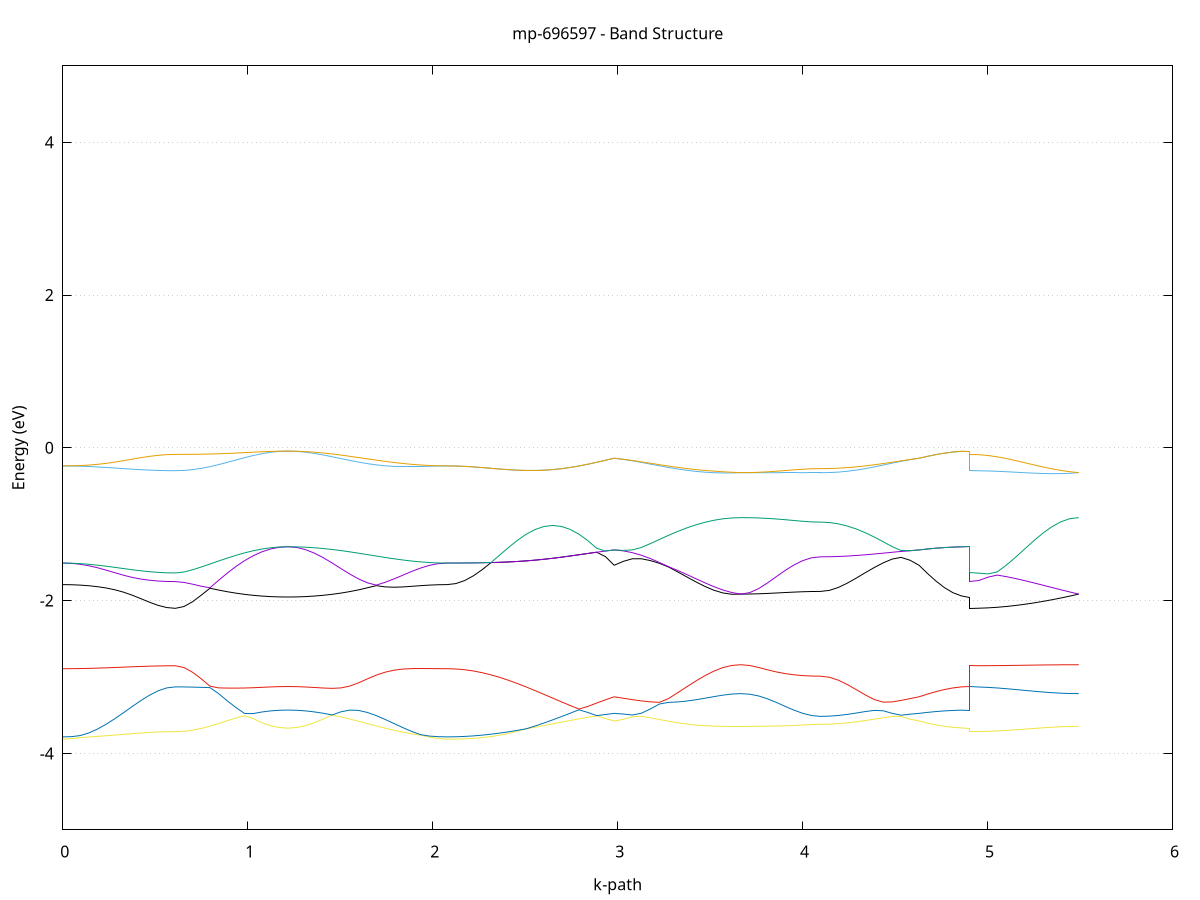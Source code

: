 set title 'mp-696597 - Band Structure'
set xlabel 'k-path'
set ylabel 'Energy (eV)'
set grid y
set yrange [-5:5]
set terminal png size 800,600
set output 'mp-696597_bands_gnuplot.png'
plot '-' using 1:2 with lines notitle, '-' using 1:2 with lines notitle, '-' using 1:2 with lines notitle, '-' using 1:2 with lines notitle, '-' using 1:2 with lines notitle, '-' using 1:2 with lines notitle, '-' using 1:2 with lines notitle, '-' using 1:2 with lines notitle, '-' using 1:2 with lines notitle, '-' using 1:2 with lines notitle, '-' using 1:2 with lines notitle, '-' using 1:2 with lines notitle, '-' using 1:2 with lines notitle, '-' using 1:2 with lines notitle, '-' using 1:2 with lines notitle, '-' using 1:2 with lines notitle, '-' using 1:2 with lines notitle, '-' using 1:2 with lines notitle, '-' using 1:2 with lines notitle, '-' using 1:2 with lines notitle, '-' using 1:2 with lines notitle, '-' using 1:2 with lines notitle, '-' using 1:2 with lines notitle, '-' using 1:2 with lines notitle, '-' using 1:2 with lines notitle, '-' using 1:2 with lines notitle, '-' using 1:2 with lines notitle, '-' using 1:2 with lines notitle, '-' using 1:2 with lines notitle, '-' using 1:2 with lines notitle, '-' using 1:2 with lines notitle, '-' using 1:2 with lines notitle, '-' using 1:2 with lines notitle, '-' using 1:2 with lines notitle, '-' using 1:2 with lines notitle, '-' using 1:2 with lines notitle
0.000000 -11.908454
0.046814 -11.907854
0.093629 -11.906054
0.140443 -11.903154
0.187257 -11.899354
0.234072 -11.894854
0.280886 -11.889954
0.327700 -11.884754
0.374515 -11.879754
0.421329 -11.875154
0.468143 -11.871254
0.514958 -11.868254
0.561772 -11.866354
0.608586 -11.865654
0.608586 -11.865654
0.655401 -11.865254
0.702215 -11.863754
0.749029 -11.861454
0.795844 -11.858354
0.842658 -11.854754
0.889472 -11.850754
0.936287 -11.846654
0.983101 -11.842554
1.029915 -11.838854
1.076730 -11.835754
1.123544 -11.833354
1.170359 -11.831854
1.217173 -11.831354
1.217173 -11.831354
1.264988 -11.831854
1.312803 -11.833454
1.360618 -11.836054
1.408433 -11.839654
1.456248 -11.844154
1.504063 -11.849354
1.551878 -11.855254
1.599693 -11.861554
1.647508 -11.868254
1.695324 -11.874954
1.743139 -11.881654
1.790954 -11.887954
1.838769 -11.893754
1.886584 -11.898754
1.934399 -11.902954
1.982214 -11.905954
2.030029 -11.907854
2.077844 -11.908454
2.077844 -11.908454
2.125394 -11.907654
2.172944 -11.905554
2.220494 -11.901954
2.268044 -11.897154
2.315593 -11.891354
2.363143 -11.884854
2.410693 -11.877754
2.458243 -11.870354
2.505793 -11.863054
2.553343 -11.856054
2.600893 -11.849554
2.648443 -11.843754
2.695992 -11.838954
2.743542 -11.835054
2.791092 -11.832054
2.838642 -11.830054
2.886192 -11.828854
2.933742 -11.828454
2.981292 -11.828554
2.981292 -11.828554
3.030219 -11.828754
3.079147 -11.829454
3.128075 -11.830654
3.177002 -11.832154
3.225930 -11.833654
3.274857 -11.835154
3.323785 -11.836354
3.372713 -11.837354
3.421640 -11.837854
3.470568 -11.838154
3.519496 -11.838054
3.568423 -11.837854
3.617351 -11.837554
3.666278 -11.837454
3.666278 -11.837454
3.714093 -11.837554
3.761909 -11.837654
3.809724 -11.837954
3.857539 -11.838354
3.905354 -11.838754
3.953169 -11.839054
4.000984 -11.839354
4.048799 -11.839554
4.096614 -11.839554
4.096614 -11.839554
4.145062 -11.839354
4.193511 -11.838754
4.241959 -11.837754
4.290408 -11.836454
4.338856 -11.834954
4.387305 -11.833354
4.435753 -11.831754
4.484202 -11.830454
4.532650 -11.829354
4.581099 -11.828654
4.629547 -11.828554
4.629547 -11.828554
4.675332 -11.828954
4.721116 -11.829554
4.766900 -11.830254
4.812684 -11.830854
4.858468 -11.831254
4.904252 -11.831354
4.904252 -11.865654
4.953342 -11.865254
5.002432 -11.863854
5.051522 -11.861654
5.100611 -11.858754
5.149701 -11.855354
5.198791 -11.851654
5.247880 -11.848054
5.296970 -11.844554
5.346060 -11.841654
5.395149 -11.839354
5.444239 -11.837954
5.493329 -11.837454
e
0.000000 -7.124554
0.046814 -7.129754
0.093629 -7.145154
0.140443 -7.169254
0.187257 -7.200254
0.234072 -7.236054
0.280886 -7.274054
0.327700 -7.312154
0.374515 -7.348154
0.421329 -7.380154
0.468143 -7.406754
0.514958 -7.426554
0.561772 -7.438754
0.608586 -7.442954
0.608586 -7.442954
0.655401 -7.441654
0.702215 -7.437854
0.749029 -7.431754
0.795844 -7.423654
0.842658 -7.413954
0.889472 -7.403154
0.936287 -7.391854
0.983101 -7.380854
1.029915 -7.370654
1.076730 -7.361854
1.123544 -7.355154
1.170359 -7.350954
1.217173 -7.349454
1.217173 -7.349454
1.264988 -7.349354
1.312803 -7.348554
1.360618 -7.347054
1.408433 -7.343954
1.456248 -7.339054
1.504063 -7.331554
1.551878 -7.320954
1.599693 -7.307054
1.647508 -7.289854
1.695324 -7.269554
1.743139 -7.246854
1.790954 -7.222554
1.838769 -7.198054
1.886584 -7.174854
1.934399 -7.154354
1.982214 -7.138354
2.030029 -7.128054
2.077844 -7.124554
2.077844 -7.124554
2.125394 -7.125154
2.172944 -7.126854
2.220494 -7.129854
2.268044 -7.134054
2.315593 -7.139554
2.363143 -7.146354
2.410693 -7.154354
2.458243 -7.163754
2.505793 -7.174354
2.553343 -7.186254
2.600893 -7.199154
2.648443 -7.212854
2.695992 -7.227354
2.743542 -7.242354
2.791092 -7.257454
2.838642 -7.272354
2.886192 -7.286854
2.933742 -7.300454
2.981292 -7.312854
2.981292 -7.312854
3.030219 -7.308254
3.079147 -7.305154
3.128075 -7.303354
3.177002 -7.302454
3.225930 -7.302054
3.274857 -7.301654
3.323785 -7.300754
3.372713 -7.299154
3.421640 -7.296454
3.470568 -7.292354
3.519496 -7.286954
3.568423 -7.280154
3.617351 -7.271954
3.666278 -7.262554
3.666278 -7.262554
3.714093 -7.262754
3.761909 -7.263254
3.809724 -7.264054
3.857539 -7.265054
3.905354 -7.266054
3.953169 -7.267054
4.000984 -7.267854
4.048799 -7.268354
4.096614 -7.268554
4.096614 -7.268554
4.145062 -7.268854
4.193511 -7.269754
4.241959 -7.271454
4.290408 -7.273954
4.338856 -7.277254
4.387305 -7.281354
4.435753 -7.286454
4.484202 -7.292254
4.532650 -7.298754
4.581099 -7.305754
4.629547 -7.312854
4.629547 -7.312854
4.675332 -7.323554
4.721116 -7.332554
4.766900 -7.339854
4.812684 -7.345154
4.858468 -7.348454
4.904252 -7.349454
4.904252 -7.442954
4.953342 -7.441254
5.002432 -7.436354
5.051522 -7.428254
5.100611 -7.417254
5.149701 -7.403454
5.198791 -7.387254
5.247880 -7.369054
5.296970 -7.349154
5.346060 -7.328154
5.395149 -7.306454
5.444239 -7.284354
5.493329 -7.262554
e
0.000000 -7.124554
0.046814 -7.124454
0.093629 -7.124154
0.140443 -7.123654
0.187257 -7.122954
0.234072 -7.122054
0.280886 -7.121154
0.327700 -7.120154
0.374515 -7.119254
0.421329 -7.118454
0.468143 -7.117754
0.514958 -7.117154
0.561772 -7.116854
0.608586 -7.116754
0.608586 -7.116754
0.655401 -7.120454
0.702215 -7.131154
0.749029 -7.148054
0.795844 -7.170154
0.842658 -7.195854
0.889472 -7.223454
0.936287 -7.251454
0.983101 -7.278154
1.029915 -7.302154
1.076730 -7.322154
1.123544 -7.337054
1.170359 -7.346354
1.217173 -7.349454
1.217173 -7.349454
1.264988 -7.347954
1.312803 -7.343154
1.360618 -7.335454
1.408433 -7.324854
1.456248 -7.311654
1.504063 -7.296254
1.551878 -7.279054
1.599693 -7.260454
1.647508 -7.241154
1.695324 -7.221554
1.743139 -7.202254
1.790954 -7.183954
1.838769 -7.167254
1.886584 -7.152654
1.934399 -7.140754
1.982214 -7.131854
2.030029 -7.126354
2.077844 -7.124554
2.077844 -7.124554
2.125394 -7.125154
2.172944 -7.126854
2.220494 -7.129854
2.268044 -7.134054
2.315593 -7.139554
2.363143 -7.146354
2.410693 -7.154354
2.458243 -7.163754
2.505793 -7.174354
2.553343 -7.186154
2.600893 -7.199154
2.648443 -7.212854
2.695992 -7.227354
2.743542 -7.242354
2.791092 -7.257454
2.838642 -7.272354
2.886192 -7.286854
2.933742 -7.300454
2.981292 -7.312854
2.981292 -7.312854
3.030219 -7.305354
3.079147 -7.294754
3.128075 -7.282054
3.177002 -7.268454
3.225930 -7.255454
3.274857 -7.244054
3.323785 -7.235254
3.372713 -7.229754
3.421640 -7.227954
3.470568 -7.229854
3.519496 -7.235054
3.568423 -7.242954
3.617351 -7.252454
3.666278 -7.262554
3.666278 -7.262554
3.714093 -7.261254
3.761909 -7.257354
3.809724 -7.251354
3.857539 -7.243954
3.905354 -7.235954
3.953169 -7.228454
4.000984 -7.222154
4.048799 -7.218154
4.096614 -7.216654
4.096614 -7.216654
4.145062 -7.218054
4.193511 -7.222254
4.241959 -7.228954
4.290408 -7.237754
4.338856 -7.248254
4.387305 -7.259754
4.435753 -7.271854
4.484202 -7.283754
4.532650 -7.294854
4.581099 -7.304754
4.629547 -7.312854
4.629547 -7.312854
4.675332 -7.323454
4.721116 -7.332554
4.766900 -7.339854
4.812684 -7.345154
4.858468 -7.348454
4.904252 -7.349454
4.904252 -7.116754
4.953342 -7.117854
5.002432 -7.121054
5.051522 -7.126354
5.100611 -7.133854
5.149701 -7.143454
5.198791 -7.155154
5.247880 -7.168854
5.296970 -7.184554
5.346060 -7.202054
5.395149 -7.220954
5.444239 -7.241254
5.493329 -7.262554
e
0.000000 -5.306654
0.046814 -5.305754
0.093629 -5.303354
0.140443 -5.299754
0.187257 -5.295754
0.234072 -5.291754
0.280886 -5.288254
0.327700 -5.285554
0.374515 -5.283654
0.421329 -5.282454
0.468143 -5.281854
0.514958 -5.281554
0.561772 -5.281454
0.608586 -5.281454
0.608586 -5.281454
0.655401 -5.282054
0.702215 -5.283854
0.749029 -5.286754
0.795844 -5.290754
0.842658 -5.295454
0.889472 -5.300754
0.936287 -5.306354
0.983101 -5.311754
1.029915 -5.316754
1.076730 -5.321054
1.123544 -5.324354
1.170359 -5.326454
1.217173 -5.327054
1.217173 -5.327054
1.264988 -5.326354
1.312803 -5.324254
1.360618 -5.320854
1.408433 -5.316554
1.456248 -5.311454
1.504063 -5.306154
1.551878 -5.301054
1.599693 -5.296354
1.647508 -5.292754
1.695324 -5.290354
1.743139 -5.289554
1.790954 -5.290254
1.838769 -5.292554
1.886584 -5.295854
1.934399 -5.299654
1.982214 -5.303254
2.030029 -5.305754
2.077844 -5.306654
2.077844 -5.306654
2.125394 -5.313054
2.172944 -5.331854
2.220494 -5.361354
2.268044 -5.399454
2.315593 -5.443154
2.363143 -5.489354
2.410693 -5.535354
2.458243 -5.578354
2.505793 -5.615954
2.553343 -5.646154
2.600893 -5.667654
2.648443 -5.679354
2.695992 -5.680854
2.743542 -5.671854
2.791092 -5.652954
2.838642 -5.625054
2.886192 -5.589354
2.933742 -5.547754
2.981292 -5.502754
2.981292 -5.502754
3.030219 -5.523554
3.079147 -5.542554
3.128075 -5.559454
3.177002 -5.574454
3.225930 -5.587754
3.274857 -5.599654
3.323785 -5.610454
3.372713 -5.620654
3.421640 -5.630154
3.470568 -5.638854
3.519496 -5.646454
3.568423 -5.652354
3.617351 -5.656154
3.666278 -5.657554
3.666278 -5.657554
3.714093 -5.657354
3.761909 -5.656754
3.809724 -5.655854
3.857539 -5.654854
3.905354 -5.653854
3.953169 -5.652954
4.000984 -5.652254
4.048799 -5.651854
4.096614 -5.651654
4.096614 -5.651654
4.145062 -5.650654
4.193511 -5.647754
4.241959 -5.642654
4.290408 -5.635154
4.338856 -5.624854
4.387305 -5.611754
4.435753 -5.595554
4.484202 -5.576354
4.532650 -5.554254
4.581099 -5.529554
4.629547 -5.502754
4.629547 -5.502754
4.675332 -5.458754
4.721116 -5.416954
4.766900 -5.380354
4.812684 -5.351654
4.858468 -5.333354
4.904252 -5.327054
4.904252 -5.281454
4.953342 -5.288854
5.002432 -5.310154
5.051522 -5.343454
5.100611 -5.385554
5.149701 -5.433054
5.198791 -5.482154
5.247880 -5.529554
5.296970 -5.572454
5.346060 -5.608254
5.395149 -5.635154
5.444239 -5.651854
5.493329 -5.657554
e
0.000000 -3.813554
0.046814 -3.807354
0.093629 -3.794354
0.140443 -3.784954
0.187257 -3.777254
0.234072 -3.769154
0.280886 -3.760254
0.327700 -3.751054
0.374515 -3.741854
0.421329 -3.733354
0.468143 -3.725954
0.514958 -3.720254
0.561772 -3.716754
0.608586 -3.715454
0.608586 -3.715454
0.655401 -3.710454
0.702215 -3.695954
0.749029 -3.672854
0.795844 -3.643054
0.842658 -3.608654
0.889472 -3.572554
0.936287 -3.537154
0.983101 -3.505254
1.029915 -3.544854
1.076730 -3.598454
1.123544 -3.637554
1.170359 -3.661454
1.217173 -3.669454
1.217173 -3.669454
1.264988 -3.661154
1.312803 -3.636754
1.360618 -3.598554
1.408433 -3.550354
1.456248 -3.499054
1.504063 -3.522254
1.551878 -3.550154
1.599693 -3.579854
1.647508 -3.610254
1.695324 -3.640554
1.743139 -3.669854
1.790954 -3.697354
1.838769 -3.722054
1.886584 -3.743354
1.934399 -3.760654
1.982214 -3.786654
2.030029 -3.806754
2.077844 -3.813554
2.077844 -3.813554
2.125394 -3.812554
2.172944 -3.809354
2.220494 -3.803354
2.268044 -3.793754
2.315593 -3.779854
2.363143 -3.761354
2.410693 -3.737954
2.458243 -3.710054
2.505793 -3.678654
2.553343 -3.657554
2.600893 -3.635754
2.648443 -3.613454
2.695992 -3.591154
2.743542 -3.569154
2.791092 -3.547954
2.838642 -3.527754
2.886192 -3.508854
2.933742 -3.542754
2.981292 -3.576154
2.981292 -3.576154
3.030219 -3.554654
3.079147 -3.520454
3.128075 -3.514154
3.177002 -3.533854
3.225930 -3.555954
3.274857 -3.578254
3.323785 -3.598954
3.372713 -3.616254
3.421640 -3.629354
3.470568 -3.638154
3.519496 -3.643154
3.568423 -3.645454
3.617351 -3.646154
3.666278 -3.646154
3.666278 -3.646154
3.714093 -3.645954
3.761909 -3.645254
3.809724 -3.643854
3.857539 -3.641754
3.905354 -3.638554
3.953169 -3.634154
4.000984 -3.628354
4.048799 -3.622554
4.096614 -3.619754
4.096614 -3.619754
4.145062 -3.617454
4.193511 -3.610854
4.241959 -3.600254
4.290408 -3.586354
4.338856 -3.569954
4.387305 -3.552154
4.435753 -3.533854
4.484202 -3.516254
4.532650 -3.516754
4.581099 -3.551654
4.629547 -3.576154
4.629547 -3.576154
4.675332 -3.603854
4.721116 -3.627054
4.766900 -3.645454
4.812684 -3.658754
4.858468 -3.666754
4.904252 -3.669454
4.904252 -3.715454
4.953342 -3.714454
5.002432 -3.711354
5.051522 -3.706454
5.100611 -3.699854
5.149701 -3.691954
5.198791 -3.683254
5.247880 -3.674154
5.296970 -3.665454
5.346060 -3.657654
5.395149 -3.651454
5.444239 -3.647454
5.493329 -3.646154
e
0.000000 -3.783854
0.046814 -3.780954
0.093629 -3.767154
0.140443 -3.732954
0.187257 -3.682054
0.234072 -3.618854
0.280886 -3.546654
0.327700 -3.468554
0.374515 -3.388354
0.421329 -3.310254
0.468143 -3.239254
0.514958 -3.181354
0.561772 -3.142954
0.608586 -3.129354
0.608586 -3.129354
0.655401 -3.130154
0.702215 -3.132354
0.749029 -3.135554
0.795844 -3.139154
0.842658 -3.217954
0.889472 -3.312354
0.936287 -3.399954
0.983101 -3.478154
1.029915 -3.478454
1.076730 -3.457954
1.123544 -3.443754
1.170359 -3.435554
1.217173 -3.432854
1.217173 -3.432854
1.264988 -3.435654
1.312803 -3.443754
1.360618 -3.457054
1.408433 -3.474954
1.456248 -3.496954
1.504063 -3.455554
1.551878 -3.433054
1.599693 -3.437754
1.647508 -3.464554
1.695324 -3.505854
1.743139 -3.555754
1.790954 -3.609454
1.838769 -3.662954
1.886584 -3.712454
1.934399 -3.754654
1.982214 -3.773354
2.030029 -3.781154
2.077844 -3.783854
2.077844 -3.783854
2.125394 -3.782354
2.172944 -3.778054
2.220494 -3.770854
2.268044 -3.760954
2.315593 -3.748654
2.363143 -3.733954
2.410693 -3.717154
2.458243 -3.698654
2.505793 -3.677854
2.553343 -3.642054
2.600893 -3.603054
2.648443 -3.561554
2.695992 -3.518354
2.743542 -3.474054
2.791092 -3.429354
2.838642 -3.464154
2.886192 -3.505354
2.933742 -3.491554
2.981292 -3.476154
2.981292 -3.476154
3.030219 -3.484954
3.079147 -3.497654
3.128075 -3.474554
3.177002 -3.418354
3.225930 -3.353654
3.274857 -3.332454
3.323785 -3.326654
3.372713 -3.315054
3.421640 -3.298554
3.470568 -3.278654
3.519496 -3.257354
3.568423 -3.237654
3.617351 -3.223254
3.666278 -3.217754
3.666278 -3.217754
3.714093 -3.225354
3.761909 -3.248054
3.809724 -3.284954
3.857539 -3.332154
3.905354 -3.383954
3.953169 -3.433754
4.000984 -3.475654
4.048799 -3.504854
4.096614 -3.515654
4.096614 -3.515654
4.145062 -3.512554
4.193511 -3.503654
4.241959 -3.489654
4.290408 -3.471754
4.338856 -3.452454
4.387305 -3.437254
4.435753 -3.441954
4.484202 -3.475754
4.532650 -3.500154
4.581099 -3.486554
4.629547 -3.476154
4.629547 -3.476154
4.675332 -3.463154
4.721116 -3.452454
4.766900 -3.443954
4.812684 -3.437854
4.858468 -3.434154
4.904252 -3.432854
4.904252 -3.129354
4.953342 -3.131054
5.002432 -3.135954
5.051522 -3.143454
5.100611 -3.152954
5.149701 -3.163554
5.198791 -3.174754
5.247880 -3.185754
5.296970 -3.196054
5.346060 -3.204954
5.395149 -3.211854
5.444239 -3.216254
5.493329 -3.217754
e
0.000000 -2.891454
0.046814 -2.890854
0.093629 -2.889454
0.140443 -2.887054
0.187257 -2.883854
0.234072 -2.879954
0.280886 -2.875554
0.327700 -2.870954
0.374515 -2.866254
0.421329 -2.861954
0.468143 -2.858154
0.514958 -2.855254
0.561772 -2.853454
0.608586 -2.852754
0.608586 -2.852754
0.655401 -2.876454
0.702215 -2.938954
0.749029 -3.024454
0.795844 -3.120254
0.842658 -3.142554
0.889472 -3.144954
0.936287 -3.145654
0.983101 -3.144154
1.029915 -3.140454
1.076730 -3.135354
1.123544 -3.130154
1.170359 -3.126254
1.217173 -3.124754
1.217173 -3.124754
1.264988 -3.126254
1.312803 -3.130754
1.360618 -3.137354
1.408433 -3.144554
1.456248 -3.148654
1.504063 -3.142854
1.551878 -3.118754
1.599693 -3.075754
1.647508 -3.024054
1.695324 -2.975254
1.743139 -2.936754
1.790954 -2.910954
1.838769 -2.896454
1.886584 -2.890254
1.934399 -2.888954
1.982214 -2.889754
2.030029 -2.890954
2.077844 -2.891454
2.077844 -2.891454
2.125394 -2.894754
2.172944 -2.904754
2.220494 -2.921254
2.268044 -2.943954
2.315593 -2.972354
2.363143 -3.005754
2.410693 -3.043754
2.458243 -3.085654
2.505793 -3.130654
2.553343 -3.177854
2.600893 -3.226654
2.648443 -3.275954
2.695992 -3.325154
2.743542 -3.373354
2.791092 -3.419954
2.838642 -3.384854
2.886192 -3.341254
2.933742 -3.299154
2.981292 -3.259254
2.981292 -3.259254
3.030219 -3.277954
3.079147 -3.296454
3.128075 -3.312954
3.177002 -3.325254
3.225930 -3.332054
3.274857 -3.282454
3.323785 -3.206954
3.372713 -3.130054
3.421640 -3.054554
3.470568 -2.984454
3.519496 -2.923854
3.568423 -2.877354
3.617351 -2.848754
3.666278 -2.839454
3.666278 -2.839454
3.714093 -2.849654
3.761909 -2.875054
3.809724 -2.905654
3.857539 -2.933454
3.905354 -2.955254
3.953169 -2.971054
4.000984 -2.981554
4.048799 -2.987554
4.096614 -2.989554
4.096614 -2.989554
4.145062 -3.003354
4.193511 -3.042154
4.241959 -3.098954
4.290408 -3.165654
4.338856 -3.234254
4.387305 -3.294954
4.435753 -3.329254
4.484202 -3.326354
4.532650 -3.306654
4.581099 -3.282954
4.629547 -3.259254
4.629547 -3.259254
4.675332 -3.223654
4.721116 -3.191554
4.766900 -3.164254
4.812684 -3.143054
4.858468 -3.129454
4.904252 -3.124754
4.904252 -2.852754
4.953342 -2.852554
5.002432 -2.851854
5.051522 -2.850754
5.100611 -2.849454
5.149701 -2.847854
5.198791 -2.846154
5.247880 -2.844354
5.296970 -2.842854
5.346060 -2.841454
5.395149 -2.840354
5.444239 -2.839654
5.493329 -2.839454
e
0.000000 -1.790654
0.046814 -1.792254
0.093629 -1.797054
0.140443 -1.805354
0.187257 -1.817554
0.234072 -1.834654
0.280886 -1.857854
0.327700 -1.888954
0.374515 -1.928254
0.421329 -1.973754
0.468143 -2.020554
0.514958 -2.061954
0.561772 -2.090754
0.608586 -2.101054
0.608586 -2.101054
0.655401 -2.077354
0.702215 -2.014254
0.749029 -1.928054
0.795844 -1.837754
0.842658 -1.861954
0.889472 -1.883554
0.936287 -1.902354
0.983101 -1.918254
1.029915 -1.931054
1.076730 -1.940754
1.123544 -1.947554
1.170359 -1.951654
1.217173 -1.952954
1.217173 -1.952954
1.264988 -1.951654
1.312803 -1.947454
1.360618 -1.940454
1.408433 -1.930454
1.456248 -1.917554
1.504063 -1.901454
1.551878 -1.882054
1.599693 -1.859054
1.647508 -1.831654
1.695324 -1.804154
1.743139 -1.820354
1.790954 -1.824854
1.838769 -1.820954
1.886584 -1.812954
1.934399 -1.804354
1.982214 -1.797054
2.030029 -1.792254
2.077844 -1.790654
2.077844 -1.790654
2.125394 -1.777054
2.172944 -1.737454
2.220494 -1.674954
2.268044 -1.594354
2.315593 -1.502154
2.363143 -1.498554
2.410693 -1.493854
2.458243 -1.487654
2.505793 -1.479854
2.553343 -1.470354
2.600893 -1.459054
2.648443 -1.446054
2.695992 -1.431554
2.743542 -1.415954
2.791092 -1.399554
2.838642 -1.382954
2.886192 -1.366654
2.933742 -1.423654
2.981292 -1.537254
2.981292 -1.537254
3.030219 -1.486554
3.079147 -1.452554
3.128075 -1.452054
3.177002 -1.476054
3.225930 -1.512054
3.274857 -1.559554
3.323785 -1.622754
3.372713 -1.688254
3.421640 -1.752954
3.470568 -1.812854
3.519496 -1.863354
3.568423 -1.899554
3.617351 -1.917254
3.666278 -1.914654
3.666278 -1.914654
3.714093 -1.913554
3.761909 -1.910654
3.809724 -1.906054
3.857539 -1.900354
3.905354 -1.894354
3.953169 -1.888654
4.000984 -1.883954
4.048799 -1.880954
4.096614 -1.879854
4.096614 -1.879854
4.145062 -1.866054
4.193511 -1.827554
4.241959 -1.771154
4.290408 -1.704654
4.338856 -1.634754
4.387305 -1.567054
4.435753 -1.505954
4.484202 -1.456454
4.532650 -1.434254
4.581099 -1.471954
4.629547 -1.537254
4.629547 -1.537254
4.675332 -1.644654
4.721116 -1.744154
4.766900 -1.829954
4.812684 -1.896354
4.858468 -1.938554
4.904252 -1.952954
4.904252 -2.101054
4.953342 -2.099554
5.002432 -2.094954
5.051522 -2.087554
5.100611 -2.077254
5.149701 -2.064254
5.198791 -2.048854
5.247880 -2.031154
5.296970 -2.011454
5.346060 -1.989754
5.395149 -1.966354
5.444239 -1.941254
5.493329 -1.914654
e
0.000000 -1.508554
0.046814 -1.512354
0.093629 -1.524154
0.140443 -1.543454
0.187257 -1.569554
0.234072 -1.600854
0.280886 -1.634654
0.327700 -1.667254
0.374515 -1.695454
0.421329 -1.717354
0.468143 -1.733154
0.514958 -1.743554
0.561772 -1.749454
0.608586 -1.751354
0.608586 -1.751354
0.655401 -1.761954
0.702215 -1.785254
0.749029 -1.811754
0.795844 -1.831854
0.842658 -1.733854
0.889472 -1.639754
0.936287 -1.553154
0.983101 -1.476754
1.029915 -1.412354
1.076730 -1.361354
1.123544 -1.324454
1.170359 -1.302154
1.217173 -1.294654
1.217173 -1.294654
1.264988 -1.304454
1.312803 -1.333154
1.360618 -1.378854
1.408433 -1.438454
1.456248 -1.507554
1.504063 -1.580954
1.551878 -1.652654
1.599693 -1.716754
1.647508 -1.767654
1.695324 -1.797054
1.743139 -1.760054
1.790954 -1.715554
1.838769 -1.666954
1.886584 -1.618054
1.934399 -1.573754
1.982214 -1.538654
2.030029 -1.516154
2.077844 -1.508554
2.077844 -1.508554
2.125394 -1.508254
2.172944 -1.507554
2.220494 -1.506454
2.268044 -1.504654
2.315593 -1.502154
2.363143 -1.498554
2.410693 -1.493854
2.458243 -1.487654
2.505793 -1.479854
2.553343 -1.470354
2.600893 -1.459054
2.648443 -1.446054
2.695992 -1.431554
2.743542 -1.415954
2.791092 -1.399554
2.838642 -1.382954
2.886192 -1.366654
2.933742 -1.351054
2.981292 -1.336654
2.981292 -1.336654
3.030219 -1.348854
3.079147 -1.372354
3.128075 -1.406154
3.177002 -1.449454
3.225930 -1.501154
3.274857 -1.555554
3.323785 -1.604354
3.372713 -1.657054
3.421640 -1.711654
3.470568 -1.765754
3.519496 -1.816554
3.568423 -1.860654
3.617351 -1.894454
3.666278 -1.914654
3.666278 -1.914654
3.714093 -1.895454
3.761909 -1.843254
3.809724 -1.769654
3.857539 -1.687054
3.905354 -1.605754
3.953169 -1.533354
4.000984 -1.476354
4.048799 -1.439454
4.096614 -1.426754
4.096614 -1.426754
4.145062 -1.425554
4.193511 -1.422254
4.241959 -1.416754
4.290408 -1.409354
4.338856 -1.400354
4.387305 -1.390054
4.435753 -1.378854
4.484202 -1.367354
4.532650 -1.356154
4.581099 -1.347854
4.629547 -1.336654
4.629547 -1.336654
4.675332 -1.324354
4.721116 -1.313954
4.766900 -1.305654
4.812684 -1.299654
4.858468 -1.295954
4.904252 -1.294654
4.904252 -1.751354
4.953342 -1.736654
5.002432 -1.693354
5.051522 -1.665654
5.100611 -1.685854
5.149701 -1.710154
5.198791 -1.737354
5.247880 -1.766554
5.296970 -1.796754
5.346060 -1.827154
5.395149 -1.857254
5.444239 -1.886554
5.493329 -1.914654
e
0.000000 -1.508554
0.046814 -1.510354
0.093629 -1.515754
0.140443 -1.524454
0.187257 -1.535954
0.234072 -1.549654
0.280886 -1.564754
0.327700 -1.580254
0.374515 -1.595454
0.421329 -1.609454
0.468143 -1.621254
0.514958 -1.630254
0.561772 -1.635954
0.608586 -1.637854
0.608586 -1.637854
0.655401 -1.625254
0.702215 -1.595954
0.749029 -1.559754
0.795844 -1.520854
0.842658 -1.481554
0.889472 -1.443354
0.936287 -1.407454
0.983101 -1.375154
1.029915 -1.347354
1.076730 -1.324854
1.123544 -1.308254
1.170359 -1.298154
1.217173 -1.294654
1.217173 -1.294654
1.264988 -1.296254
1.312803 -1.300754
1.360618 -1.308054
1.408433 -1.318154
1.456248 -1.330654
1.504063 -1.345354
1.551878 -1.361754
1.599693 -1.379454
1.647508 -1.398054
1.695324 -1.416754
1.743139 -1.435054
1.790954 -1.452454
1.838769 -1.468354
1.886584 -1.482154
1.934399 -1.493354
1.982214 -1.501654
2.030029 -1.506754
2.077844 -1.508554
2.077844 -1.508554
2.125394 -1.508254
2.172944 -1.507554
2.220494 -1.506454
2.268044 -1.504654
2.315593 -1.501254
2.363143 -1.401954
2.410693 -1.302954
2.458243 -1.210654
2.505793 -1.131054
2.553343 -1.069554
2.600893 -1.030254
2.648443 -1.016254
2.695992 -1.029054
2.743542 -1.068154
2.791092 -1.131254
2.838642 -1.214854
2.886192 -1.314154
2.933742 -1.350954
2.981292 -1.336654
2.981292 -1.336654
3.030219 -1.342554
3.079147 -1.336954
3.128075 -1.304054
3.177002 -1.253654
3.225930 -1.199154
3.274857 -1.145554
3.323785 -1.095154
3.372713 -1.049454
3.421640 -1.009354
3.470568 -0.975654
3.519496 -0.948854
3.568423 -0.929454
3.617351 -0.917754
3.666278 -0.913754
3.666278 -0.913754
3.714093 -0.914954
3.761909 -0.918254
3.809724 -0.923754
3.857539 -0.931354
3.905354 -0.940854
3.953169 -0.951454
4.000984 -0.961654
4.048799 -0.969354
4.096614 -0.972154
4.096614 -0.972154
4.145062 -0.977954
4.193511 -0.995354
4.241959 -1.023854
4.290408 -1.062754
4.338856 -1.111254
4.387305 -1.167654
4.435753 -1.229754
4.484202 -1.293654
4.532650 -1.343954
4.581099 -1.345654
4.629547 -1.336654
4.629547 -1.336654
4.675332 -1.324354
4.721116 -1.313954
4.766900 -1.305654
4.812684 -1.299554
4.858468 -1.295954
4.904252 -1.294654
4.904252 -1.637854
4.953342 -1.641154
5.002432 -1.650554
5.051522 -1.625254
5.100611 -1.537554
5.149701 -1.436354
5.198791 -1.328554
5.247880 -1.221254
5.296970 -1.121454
5.346060 -1.035654
5.395149 -0.969554
5.444239 -0.927954
5.493329 -0.913754
e
0.000000 -0.236654
0.046814 -0.237554
0.093629 -0.240254
0.140443 -0.244654
0.187257 -0.250354
0.234072 -0.257054
0.280886 -0.264454
0.327700 -0.272054
0.374515 -0.279354
0.421329 -0.285954
0.468143 -0.291654
0.514958 -0.295854
0.561772 -0.298554
0.608586 -0.299354
0.608586 -0.299354
0.655401 -0.295854
0.702215 -0.285454
0.749029 -0.268554
0.795844 -0.246254
0.842658 -0.219554
0.889472 -0.189954
0.936287 -0.159054
0.983101 -0.128754
1.029915 -0.100754
1.076730 -0.076754
1.123544 -0.058354
1.170359 -0.046754
1.217173 -0.042754
1.217173 -0.042754
1.264988 -0.046354
1.312803 -0.056854
1.360618 -0.073054
1.408433 -0.093554
1.456248 -0.116754
1.504063 -0.140954
1.551878 -0.164854
1.599693 -0.187154
1.647508 -0.206854
1.695324 -0.223054
1.743139 -0.235254
1.790954 -0.243154
1.838769 -0.246754
1.886584 -0.246754
1.934399 -0.244254
1.982214 -0.240754
2.030029 -0.237754
2.077844 -0.236654
2.077844 -0.236654
2.125394 -0.238254
2.172944 -0.242754
2.220494 -0.249754
2.268044 -0.258554
2.315593 -0.268254
2.363143 -0.277754
2.410693 -0.286154
2.458243 -0.292454
2.505793 -0.296154
2.553343 -0.296354
2.600893 -0.292754
2.648443 -0.284954
2.695992 -0.273154
2.743542 -0.257254
2.791092 -0.237654
2.838642 -0.214854
2.886192 -0.189754
2.933742 -0.163154
2.981292 -0.136254
2.981292 -0.136254
3.030219 -0.151054
3.079147 -0.169554
3.128075 -0.190654
3.177002 -0.213054
3.225930 -0.235454
3.274857 -0.256954
3.323785 -0.276754
3.372713 -0.293854
3.421640 -0.307854
3.470568 -0.318554
3.519496 -0.325554
3.568423 -0.328754
3.617351 -0.328554
3.666278 -0.325154
3.666278 -0.325154
3.714093 -0.325254
3.761909 -0.325554
3.809724 -0.325854
3.857539 -0.326154
3.905354 -0.326354
3.953169 -0.326354
4.000984 -0.326254
4.048799 -0.326054
4.096614 -0.326054
4.096614 -0.326054
4.145062 -0.323954
4.193511 -0.317554
4.241959 -0.306654
4.290408 -0.291554
4.338856 -0.272354
4.387305 -0.249854
4.435753 -0.225354
4.484202 -0.200254
4.532650 -0.176054
4.581099 -0.154354
4.629547 -0.136254
4.629547 -0.136254
4.675332 -0.111354
4.721116 -0.088754
4.766900 -0.069654
4.812684 -0.055054
4.858468 -0.045954
4.904252 -0.042754
4.904252 -0.299354
4.953342 -0.300354
5.002432 -0.302954
5.051522 -0.307254
5.100611 -0.312754
5.149701 -0.319054
5.198791 -0.325454
5.247880 -0.331254
5.296970 -0.335854
5.346060 -0.338154
5.395149 -0.337654
5.444239 -0.333454
5.493329 -0.325154
e
0.000000 -0.236654
0.046814 -0.235554
0.093629 -0.232154
0.140443 -0.225854
0.187257 -0.216354
0.234072 -0.203454
0.280886 -0.187254
0.327700 -0.168654
0.374515 -0.148754
0.421329 -0.129254
0.468143 -0.111754
0.514958 -0.097954
0.561772 -0.089154
0.608586 -0.086054
0.608586 -0.086054
0.655401 -0.085754
0.702215 -0.084854
0.749029 -0.083354
0.795844 -0.080954
0.842658 -0.077754
0.889472 -0.073554
0.936287 -0.068554
0.983101 -0.062854
1.029915 -0.057054
1.076730 -0.051454
1.123544 -0.046854
1.170359 -0.043854
1.217173 -0.042754
1.217173 -0.042754
1.264988 -0.044454
1.312803 -0.049254
1.360618 -0.057054
1.408433 -0.067554
1.456248 -0.080354
1.504063 -0.094954
1.551878 -0.110954
1.599693 -0.127654
1.647508 -0.144554
1.695324 -0.161154
1.743139 -0.177054
1.790954 -0.191654
1.838769 -0.204754
1.886584 -0.215854
1.934399 -0.224854
1.982214 -0.231354
2.030029 -0.235254
2.077844 -0.236654
2.077844 -0.236654
2.125394 -0.238154
2.172944 -0.242754
2.220494 -0.249754
2.268044 -0.258554
2.315593 -0.268254
2.363143 -0.277754
2.410693 -0.286154
2.458243 -0.292454
2.505793 -0.296154
2.553343 -0.296354
2.600893 -0.292754
2.648443 -0.284954
2.695992 -0.273154
2.743542 -0.257254
2.791092 -0.237654
2.838642 -0.214854
2.886192 -0.189754
2.933742 -0.163054
2.981292 -0.136254
2.981292 -0.136254
3.030219 -0.149954
3.079147 -0.165754
3.128075 -0.183354
3.177002 -0.201854
3.225930 -0.220554
3.274857 -0.238654
3.323785 -0.255554
3.372713 -0.270754
3.421640 -0.284054
3.470568 -0.295454
3.519496 -0.305054
3.568423 -0.313054
3.617351 -0.319754
3.666278 -0.325154
3.666278 -0.325154
3.714093 -0.323854
3.761909 -0.320254
3.809724 -0.314354
3.857539 -0.306554
3.905354 -0.297554
3.953169 -0.288254
4.000984 -0.280054
4.048799 -0.274354
4.096614 -0.272354
4.096614 -0.272354
4.145062 -0.270854
4.193511 -0.266354
4.241959 -0.259054
4.290408 -0.249054
4.338856 -0.236554
4.387305 -0.222054
4.435753 -0.205754
4.484202 -0.188454
4.532650 -0.170554
4.581099 -0.152954
4.629547 -0.136254
4.629547 -0.136254
4.675332 -0.111354
4.721116 -0.088754
4.766900 -0.069554
4.812684 -0.055054
4.858468 -0.045954
4.904252 -0.042754
4.904252 -0.086054
4.953342 -0.089754
5.002432 -0.100454
5.051522 -0.117554
5.100611 -0.139754
5.149701 -0.165554
5.198791 -0.193454
5.247880 -0.221754
5.296970 -0.249054
5.346060 -0.273754
5.395149 -0.295154
5.444239 -0.312354
5.493329 -0.325154
e
0.000000 5.666546
0.046814 5.675546
0.093629 5.702146
0.140443 5.745646
0.187257 5.804846
0.234072 5.877746
0.280886 5.962046
0.327700 6.054446
0.374515 6.150746
0.421329 6.245546
0.468143 6.332346
0.514958 6.403446
0.561772 6.450646
0.608586 6.467346
0.608586 6.467346
0.655401 6.472246
0.702215 6.486746
0.749029 6.510246
0.795844 6.541546
0.842658 6.579046
0.889472 6.620746
0.936287 6.664346
0.983101 6.707246
1.029915 6.747246
1.076730 6.781646
1.123544 6.808546
1.170359 6.825746
1.217173 6.831746
1.217173 6.831746
1.264988 6.825446
1.312803 6.806346
1.360618 6.772846
1.408433 6.722846
1.456248 6.655746
1.504063 6.573446
1.551878 6.479646
1.599693 6.378146
1.647508 6.272946
1.695324 6.167846
1.743139 6.065946
1.790954 5.970446
1.838769 5.884046
1.886584 5.809346
1.934399 5.748546
1.982214 5.703546
2.030029 5.675946
2.077844 5.666546
2.077844 5.666546
2.125394 5.666746
2.172944 5.667546
2.220494 5.669646
2.268044 5.673946
2.315593 5.681846
2.363143 5.694546
2.410693 5.713246
2.458243 5.739146
2.505793 5.772746
2.553343 5.814746
2.600893 5.865546
2.648443 5.924846
2.695992 5.992346
2.743542 6.067446
2.791092 6.149246
2.838642 6.236146
2.886192 6.326846
2.933742 6.419046
2.981292 6.510246
2.981292 6.510246
3.030219 6.465646
3.079147 6.418546
3.128075 6.371146
3.177002 6.325346
3.225930 6.282746
3.274857 6.244446
3.323785 6.211546
3.372713 6.184646
3.421640 6.164046
3.470568 6.149846
3.519496 6.141646
3.568423 6.138146
3.617351 6.137846
3.666278 6.138246
3.666278 6.138246
3.714093 6.135946
3.761909 6.128946
3.809724 6.118246
3.857539 6.104846
3.905354 6.090146
3.953169 6.076046
4.000984 6.064346
4.048799 6.056546
4.096614 6.053746
4.096614 6.053746
4.145062 6.059246
4.193511 6.075246
4.241959 6.101246
4.290408 6.136246
4.338856 6.178846
4.387305 6.227746
4.435753 6.281246
4.484202 6.337946
4.532650 6.396146
4.581099 6.454346
4.629547 6.510246
4.629547 6.510246
4.675332 6.594146
4.721116 6.670946
4.766900 6.736946
4.812684 6.788046
4.858468 6.820546
4.904252 6.831746
4.904252 6.467346
4.953342 6.460946
5.002432 6.442546
5.051522 6.413746
5.100611 6.377146
5.149701 6.335846
5.198791 6.292846
5.247880 6.251146
5.296970 6.213446
5.346060 6.181846
5.395149 6.158046
5.444239 6.143346
5.493329 6.138246
e
0.000000 6.741646
0.046814 6.745846
0.093629 6.758346
0.140443 6.778946
0.187257 6.807046
0.234072 6.841646
0.280886 6.881346
0.327700 6.923946
0.374515 6.966546
0.421329 7.006046
0.468143 7.039146
0.514958 7.063346
0.561772 7.077746
0.608586 7.082446
0.608586 7.082446
0.655401 7.090046
0.702215 7.112346
0.749029 7.147146
0.795844 7.129846
0.842658 7.108146
0.889472 7.085546
0.936287 7.063846
0.983101 7.044046
1.029915 7.027146
1.076730 7.013546
1.123544 7.003246
1.170359 6.996746
1.217173 6.994446
1.217173 6.994446
1.264988 6.995746
1.312803 6.999746
1.360618 7.007346
1.408433 7.020046
1.456248 7.037246
1.504063 7.054246
1.551878 7.063546
1.599693 7.057746
1.647508 7.034346
1.695324 6.996846
1.743139 6.951146
1.790954 6.903246
1.838769 6.857446
1.886584 6.817046
1.934399 6.784146
1.982214 6.760346
2.030029 6.746246
2.077844 6.741646
2.077844 6.741646
2.125394 6.752346
2.172944 6.783846
2.220494 6.834246
2.268044 6.857646
2.315593 6.846446
2.363143 6.830146
2.410693 6.808846
2.458243 6.784346
2.505793 6.760246
2.553343 6.741646
2.600893 6.733946
2.648443 6.741746
2.695992 6.767946
2.743542 6.813146
2.791092 6.876346
2.838642 6.954746
2.886192 7.045346
2.933742 7.145046
2.981292 7.199046
2.981292 7.199046
3.030219 7.126046
3.079147 7.031346
3.128075 6.947646
3.177002 6.877246
3.225930 6.821346
3.274857 6.780646
3.323785 6.755146
3.372713 6.743946
3.421640 6.745346
3.470568 6.756046
3.519496 6.771846
3.568423 6.787946
3.617351 6.799746
3.666278 6.804046
3.666278 6.804046
3.714093 6.795146
3.761909 6.771246
3.809724 6.739546
3.857539 6.706946
3.905354 6.678646
3.953169 6.657546
4.000984 6.644146
4.048799 6.637446
4.096614 6.635446
4.096614 6.635446
4.145062 6.641146
4.193511 6.657946
4.241959 6.685346
4.290408 6.722546
4.338856 6.768746
4.387305 6.823646
4.435753 6.887146
4.484202 6.959846
4.532650 7.042046
4.581099 7.133246
4.629547 7.199046
4.629547 7.199046
4.675332 7.147446
4.721116 7.098546
4.766900 7.055946
4.812684 7.022746
4.858468 7.001646
4.904252 6.994446
4.904252 7.082446
4.953342 7.093046
5.002432 7.124146
5.051522 7.173246
5.100611 7.236246
5.149701 7.301946
5.198791 7.232446
5.247880 7.121946
5.296970 7.019046
5.346060 6.930546
5.395149 6.862146
5.444239 6.818846
5.493329 6.804046
e
0.000000 6.741646
0.046814 6.750246
0.093629 6.776346
0.140443 6.819946
0.187257 6.879446
0.234072 6.952046
0.280886 7.032946
0.327700 7.114846
0.374515 7.185946
0.421329 7.228646
0.468143 7.231446
0.514958 7.208946
0.561772 7.185846
0.608586 7.176746
0.608586 7.176746
0.655401 7.173446
0.702215 7.163946
0.749029 7.148946
0.795844 7.190346
0.842658 7.234246
0.889472 7.263646
0.936287 7.253846
0.983101 7.204746
1.029915 7.142446
1.076730 7.083246
1.123544 7.035646
1.170359 7.004946
1.217173 6.994446
1.217173 6.994446
1.264988 7.006546
1.312803 7.042746
1.360618 7.102646
1.408433 7.184746
1.456248 7.285546
1.504063 7.388146
1.551878 7.427546
1.599693 7.391046
1.647508 7.316746
1.695324 7.225246
1.743139 7.129046
1.790954 7.035946
1.838769 6.951246
1.886584 6.878346
1.934399 6.819646
1.982214 6.776646
2.030029 6.750446
2.077844 6.741646
2.077844 6.741646
2.125394 6.752346
2.172944 6.783846
2.220494 6.834246
2.268044 6.900146
2.315593 6.977446
2.363143 7.060846
2.410693 7.144746
2.458243 7.223446
2.505793 7.291846
2.553343 7.346246
2.600893 7.384346
2.648443 7.405646
2.695992 7.410546
2.743542 7.400646
2.791092 7.377746
2.838642 7.343946
2.886192 7.301246
2.933742 7.252046
2.981292 7.199046
2.981292 7.199046
3.030219 7.226146
3.079147 7.256146
3.128075 7.288446
3.177002 7.322646
3.225930 7.357746
3.274857 7.393146
3.323785 7.427546
3.372713 7.459846
3.421640 7.488946
3.470568 7.501746
3.519496 7.518746
3.568423 7.542046
3.617351 7.564646
3.666278 7.573746
3.666278 7.573746
3.714093 7.544446
3.761909 7.474146
3.809724 7.388646
3.857539 7.302546
3.905354 7.223746
3.953169 7.157046
4.000984 7.105946
4.048799 7.073346
4.096614 7.062146
4.096614 7.062146
4.145062 7.064046
4.193511 7.069846
4.241959 7.079346
4.290408 7.092446
4.338856 7.109046
4.387305 7.128646
4.435753 7.150946
4.484202 7.174946
4.532650 7.198346
4.581099 7.213246
4.629547 7.199046
4.629547 7.199046
4.675332 7.147446
4.721116 7.098546
4.766900 7.055946
4.812684 7.022746
4.858468 7.001646
4.904252 6.994446
4.904252 7.176746
4.953342 7.182546
5.002432 7.199646
5.051522 7.226446
5.100611 7.261246
5.149701 7.307646
5.198791 7.346346
5.247880 7.392546
5.296970 7.438446
5.346060 7.482046
5.395149 7.520846
5.444239 7.552446
5.493329 7.573746
e
0.000000 6.870546
0.046814 6.888946
0.093629 6.942646
0.140443 7.029446
0.187257 7.145846
0.234072 7.286946
0.280886 7.442946
0.327700 7.584746
0.374515 7.644546
0.421329 7.635246
0.468143 7.635446
0.514958 7.653946
0.561772 7.671446
0.608586 7.677846
0.608586 7.677846
0.655401 7.669546
0.702215 7.645546
0.749029 7.607346
0.795844 7.557946
0.842658 7.502546
0.889472 7.452546
0.936287 7.426546
0.983101 7.419646
1.029915 7.406546
1.076730 7.382646
1.123544 7.356646
1.170359 7.337446
1.217173 7.330446
1.217173 7.330446
1.264988 7.337846
1.312803 7.359146
1.360618 7.392346
1.408433 7.433046
1.456248 7.475346
1.504063 7.521546
1.551878 7.620446
1.599693 7.680346
1.647508 7.675246
1.695324 7.638046
1.743139 7.544846
1.790954 7.415646
1.838769 7.277146
1.886584 7.145746
1.934399 7.032346
1.982214 6.944946
2.030029 6.889646
2.077844 6.870546
2.077844 6.870546
2.125394 6.870146
2.172944 6.868346
2.220494 6.864546
2.268044 6.900146
2.315593 6.977446
2.363143 7.060846
2.410693 7.144746
2.458243 7.223446
2.505793 7.291846
2.553343 7.346246
2.600893 7.384346
2.648443 7.405646
2.695992 7.410546
2.743542 7.400646
2.791092 7.377746
2.838642 7.343946
2.886192 7.301246
2.933742 7.252046
2.981292 7.250846
2.981292 7.250846
3.030219 7.278246
3.079147 7.297646
3.128075 7.318646
3.177002 7.347946
3.225930 7.383446
3.274857 7.420146
3.323785 7.451746
3.372713 7.474246
3.421640 7.488946
3.470568 7.514046
3.519496 7.534946
3.568423 7.551746
3.617351 7.566046
3.666278 7.573746
3.666278 7.573746
3.714093 7.585246
3.761909 7.613646
3.809724 7.642346
3.857539 7.648046
3.905354 7.616446
3.953169 7.558146
4.000984 7.497146
4.048799 7.453146
4.096614 7.437246
4.096614 7.437246
4.145062 7.440746
4.193511 7.450746
4.241959 7.465446
4.290408 7.481246
4.338856 7.492646
4.387305 7.492046
4.435753 7.471846
4.484202 7.428346
4.532650 7.364746
4.581099 7.290846
4.629547 7.250846
4.629547 7.250846
4.675332 7.329846
4.721116 7.327546
4.766900 7.327746
4.812684 7.328846
4.858468 7.329946
4.904252 7.330446
4.904252 7.677846
4.953342 7.661746
5.002432 7.615146
5.051522 7.542346
5.100611 7.449646
5.149701 7.343946
5.198791 7.381046
5.247880 7.449546
5.296970 7.507246
5.346060 7.549546
5.395149 7.574546
5.444239 7.582046
5.493329 7.573746
e
0.000000 8.391846
0.046814 8.382846
0.093629 8.355146
0.140443 8.307646
0.187257 8.239546
0.234072 8.153346
0.280886 8.061546
0.327700 8.001546
0.374515 8.052946
0.421329 8.209846
0.468143 8.230646
0.514958 8.186046
0.561772 8.167846
0.608586 8.164346
0.608586 8.164346
0.655401 8.166146
0.702215 8.172046
0.749029 8.182646
0.795844 8.199046
0.842658 8.148646
0.889472 8.056946
0.936287 7.968346
0.983101 7.891646
1.029915 7.831646
1.076730 7.787246
1.123544 7.755746
1.170359 7.736346
1.217173 7.729746
1.217173 7.729746
1.264988 7.736146
1.312803 7.749746
1.360618 7.757146
1.408433 7.749046
1.456248 7.727846
1.504063 7.703346
1.551878 7.686146
1.599693 7.778846
1.647508 7.965846
1.695324 8.052346
1.743139 8.061346
1.790954 8.113046
1.838769 8.180846
1.886584 8.249346
1.934399 8.309046
1.982214 8.354546
2.030029 8.382446
2.077844 8.391846
2.077844 8.391846
2.125394 8.382746
2.172944 8.356246
2.220494 8.315346
2.268044 8.264446
2.315593 8.209146
2.363143 8.155246
2.410693 8.108246
2.458243 8.066746
2.505793 7.935546
2.553343 7.817946
2.600893 7.714246
2.648443 7.624446
2.695992 7.548246
2.743542 7.485146
2.791092 7.434646
2.838642 7.395646
2.886192 7.367146
2.933742 7.347746
2.981292 7.335746
2.981292 7.335746
3.030219 7.381446
3.079147 7.493146
3.128075 7.614146
3.177002 7.717846
3.225930 7.792546
3.274857 7.843046
3.323785 7.883646
3.372713 7.925746
3.421640 7.969446
3.470568 8.005046
3.519496 8.020246
3.568423 8.009746
3.617351 7.983346
3.666278 7.967946
3.666278 7.967946
3.714093 7.987046
3.761909 8.026646
3.809724 8.064646
3.857539 8.103246
3.905354 8.158046
3.953169 8.232146
4.000984 8.314546
4.048799 8.386646
4.096614 8.418346
4.096614 8.418346
4.145062 8.398146
4.193511 8.339246
4.241959 8.246446
4.290408 8.127746
4.338856 7.992346
4.387305 7.849646
4.435753 7.708246
4.484202 7.575546
4.532650 7.459346
4.581099 7.371446
4.629547 7.335746
4.629547 7.335746
4.675332 7.355946
4.721116 7.460846
4.766900 7.560446
4.812684 7.646646
4.858468 7.707446
4.904252 7.729746
4.904252 8.164346
4.953342 8.179346
5.002432 8.224146
5.051522 8.298046
5.100611 8.264546
5.149701 8.205046
5.198791 8.147646
5.247880 8.095446
5.296970 8.050646
5.346060 8.014746
5.395149 7.988846
5.444239 7.973146
5.493329 7.967946
e
0.000000 9.178346
0.046814 9.191646
0.093629 9.168746
0.140443 9.081846
0.187257 8.965746
0.234072 8.826346
0.280886 8.677446
0.327700 8.534946
0.374515 8.409146
0.421329 8.306046
0.468143 8.363146
0.514958 8.425046
0.561772 8.424546
0.608586 8.418746
0.608586 8.418746
0.655401 8.405946
0.702215 8.368846
0.749029 8.310546
0.795844 8.235346
0.842658 8.221346
0.889472 8.249446
0.936287 8.282246
0.983101 8.318046
1.029915 8.355146
1.076730 8.391646
1.123544 8.426546
1.170359 8.460246
1.217173 8.493046
1.217173 8.493046
1.264988 8.464346
1.312803 8.451746
1.360618 8.399246
1.408433 8.336646
1.456248 8.276346
1.504063 8.236146
1.551878 8.234346
1.599693 8.203146
1.647508 8.107146
1.695324 8.172746
1.743139 8.395146
1.790954 8.623346
1.838769 8.820646
1.886584 8.964146
1.934399 9.078646
1.982214 9.166346
2.030029 9.192346
2.077844 9.178346
2.077844 9.178346
2.125394 9.183546
2.172944 9.051346
2.220494 8.883746
2.268044 8.707446
2.315593 8.533446
2.363143 8.367046
2.410693 8.210846
2.458243 8.072546
2.505793 8.051146
2.553343 8.045646
2.600893 8.056946
2.648443 8.085846
2.695992 8.133346
2.743542 8.200546
2.791092 8.287746
2.838642 8.393946
2.886192 8.515146
2.933742 8.642746
2.981292 8.747846
2.981292 8.747846
3.030219 8.713446
3.079147 8.681146
3.128075 8.676946
3.177002 8.712146
3.225930 8.788346
3.274857 8.889046
3.323785 8.982746
3.372713 9.040346
3.421640 9.060946
3.470568 9.063346
3.519496 9.062046
3.568423 9.062546
3.617351 9.063946
3.666278 9.064546
3.666278 9.064546
3.714093 9.060746
3.761909 9.052246
3.809724 9.045546
3.857539 9.035646
3.905354 8.996246
3.953169 8.929846
4.000984 8.855846
4.048799 8.790646
4.096614 8.761646
4.096614 8.761646
4.145062 8.757846
4.193511 8.745746
4.241959 8.724546
4.290408 8.694346
4.338856 8.658746
4.387305 8.626046
4.435753 8.607546
4.484202 8.612946
4.532650 8.644546
4.581099 8.697346
4.629547 8.747846
4.629547 8.747846
4.675332 8.681546
4.721116 8.620846
4.766900 8.568546
4.812684 8.527846
4.858468 8.501946
4.904252 8.493046
4.904252 8.418746
4.953342 8.406146
5.002432 8.371546
5.051522 8.321946
5.100611 8.399446
5.149701 8.525346
5.198791 8.670646
5.247880 8.827746
5.296970 8.986246
5.346060 9.134546
5.395149 9.119946
5.444239 9.078846
5.493329 9.064546
e
0.000000 9.241446
0.046814 9.222946
0.093629 9.230946
0.140443 9.294446
0.187257 9.295346
0.234072 9.119146
0.280886 8.985546
0.327700 8.883846
0.374515 8.807746
0.421329 8.762746
0.468143 8.784446
0.514958 8.929746
0.561772 9.155146
0.608586 9.319146
0.608586 9.319146
0.655401 9.291846
0.702215 9.212246
0.749029 9.089546
0.795844 8.942346
0.842658 8.792346
0.889472 8.658446
0.936287 8.553746
0.983101 8.485846
1.029915 8.455446
1.076730 8.455746
1.123544 8.472646
1.170359 8.490746
1.217173 8.498246
1.217173 8.498246
1.264988 8.486246
1.312803 8.455846
1.360618 8.472046
1.408433 8.482546
1.456248 8.455546
1.504063 8.393246
1.551878 8.305246
1.599693 8.279046
1.647508 8.363446
1.695324 8.475746
1.743139 8.606346
1.790954 8.753946
1.838769 8.946046
1.886584 9.196446
1.934399 9.305846
1.982214 9.234646
2.030029 9.222246
2.077844 9.241446
2.077844 9.241446
2.125394 9.185846
2.172944 9.198046
2.220494 9.220046
2.268044 9.246246
2.315593 9.272546
2.363143 9.295246
2.410693 9.310546
2.458243 9.315546
2.505793 9.308546
2.553343 9.289046
2.600893 9.257346
2.648443 9.214646
2.695992 9.162346
2.743542 9.102446
2.791092 9.036446
2.838642 8.966246
2.886192 8.893546
2.933742 8.820046
2.981292 8.761346
2.981292 8.761346
3.030219 8.782446
3.079147 8.820546
3.128075 8.861746
3.177002 8.905146
3.225930 8.950146
3.274857 8.997246
3.323785 9.047546
3.372713 9.102446
3.421640 9.162446
3.470568 9.227046
3.519496 9.293746
3.568423 9.358246
3.617351 9.415346
3.666278 9.460146
3.666278 9.460146
3.714093 9.429446
3.761909 9.355346
3.809724 9.273546
3.857539 9.219546
3.905354 9.225646
3.953169 9.279046
4.000984 9.347246
4.048799 9.405546
4.096614 9.429746
4.096614 9.429746
4.145062 9.415846
4.193511 9.375946
4.241959 9.314846
4.290408 9.237846
4.338856 9.151046
4.387305 9.061846
4.435753 8.978046
4.484202 8.904846
4.532650 8.843446
4.581099 8.792246
4.629547 8.761346
4.629547 8.761346
4.675332 8.776346
4.721116 8.674346
4.766900 8.596346
4.812684 8.541446
4.858468 8.509046
4.904252 8.498246
4.904252 9.319146
4.953342 9.329246
5.002432 9.355146
5.051522 9.385246
5.100611 9.406446
5.149701 9.407246
5.198791 9.380246
5.247880 9.326546
5.296970 9.255646
5.346060 9.182246
5.395149 9.263446
5.444239 9.370846
5.493329 9.460146
e
0.000000 10.182346
0.046814 10.028846
0.093629 9.770146
0.140443 9.516446
0.187257 9.379346
0.234072 9.481046
0.280886 9.592946
0.327700 9.705646
0.374515 9.806746
0.421329 9.882046
0.468143 9.921146
0.514958 9.924546
0.561772 9.801446
0.608586 9.625446
0.608586 9.625446
0.655401 9.601146
0.702215 9.534046
0.749029 9.436546
0.795844 9.320446
0.842658 9.195446
0.889472 9.069346
0.936287 8.948346
0.983101 8.836946
1.029915 8.738846
1.076730 8.656146
1.123544 8.589346
1.170359 8.537146
1.217173 8.498246
1.217173 8.498246
1.264988 8.537346
1.312803 8.580046
1.360618 8.628046
1.408433 8.713646
1.456248 8.859846
1.504063 9.052046
1.551878 9.272646
1.599693 9.511346
1.647508 9.742646
1.695324 9.801246
1.743139 9.760646
1.790954 9.654346
1.838769 9.525646
1.886584 9.404746
1.934399 9.469846
1.982214 9.751546
2.030029 10.023146
2.077844 10.182346
2.077844 10.182346
2.125394 10.247946
2.172944 10.412346
2.220494 10.629546
2.268044 10.644046
2.315593 10.656246
2.363143 10.651146
2.410693 10.436546
2.458243 10.252946
2.505793 10.103046
2.553343 9.987146
2.600893 9.903246
2.648443 9.847446
2.695992 9.814046
2.743542 9.795946
2.791092 9.659246
2.838642 9.440746
2.886192 9.239146
2.933742 9.058846
2.981292 8.902546
2.981292 8.902546
3.030219 8.966546
3.079147 9.020146
3.128075 9.065846
3.177002 9.106546
3.225930 9.143946
3.274857 9.180146
3.323785 9.222146
3.372713 9.279446
3.421640 9.345846
3.470568 9.404846
3.519496 9.448546
3.568423 9.475246
3.617351 9.481746
3.666278 9.460146
3.666278 9.460146
3.714093 9.467846
3.761909 9.489846
3.809724 9.523046
3.857539 9.562546
3.905354 9.602046
3.953169 9.634446
4.000984 9.653446
4.048799 9.657646
4.096614 9.656046
4.096614 9.656046
4.145062 9.637946
4.193511 9.589146
4.241959 9.521746
4.290408 9.446646
4.338856 9.369946
4.387305 9.294046
4.435753 9.218846
4.484202 9.143446
4.532650 9.066446
4.581099 8.986546
4.629547 8.902546
4.629547 8.902546
4.675332 8.776346
4.721116 8.674346
4.766900 8.596346
4.812684 8.541546
4.858468 8.509046
4.904252 8.498246
4.904252 9.625446
4.953342 9.627646
5.002432 9.634446
5.051522 9.646546
5.100611 9.665146
5.149701 9.692446
5.198791 9.731546
5.247880 9.747246
5.296970 9.708146
5.346060 9.660046
5.395149 9.602746
5.444239 9.536446
5.493329 9.460146
e
0.000000 10.642546
0.046814 10.642246
0.093629 10.641346
0.140443 10.639846
0.187257 10.637046
0.234072 10.630746
0.280886 10.613246
0.327700 10.565646
0.374515 10.473146
0.421329 10.358246
0.468143 10.256146
0.514958 10.074146
0.561772 9.910746
0.608586 9.903046
0.608586 9.903046
0.655401 9.880846
0.702215 9.821346
0.749029 9.736746
0.795844 9.630846
0.842658 9.503146
0.889472 9.360446
0.936287 9.216546
0.983101 9.083646
1.029915 8.970046
1.076730 8.879846
1.123544 8.814946
1.170359 8.776046
1.217173 8.763046
1.217173 8.763046
1.264988 8.776746
1.312803 8.818946
1.360618 8.892546
1.408433 8.998646
1.456248 9.136346
1.504063 9.300446
1.551878 9.477446
1.599693 9.642346
1.647508 9.785146
1.695324 10.040646
1.743139 10.311546
1.790954 10.486446
1.838769 10.528246
1.886584 10.562646
1.934399 10.594546
1.982214 10.620146
2.030029 10.636746
2.077844 10.642546
2.077844 10.642546
2.125394 10.641746
2.172944 10.640246
2.220494 10.639946
2.268044 10.644046
2.315593 10.656246
2.363143 10.679746
2.410693 10.715146
2.458243 10.755346
2.505793 10.772546
2.553343 10.713246
2.600893 10.560346
2.648443 10.353246
2.695992 10.123946
2.743542 9.889346
2.791092 9.659246
2.838642 9.440746
2.886192 9.239246
2.933742 9.058846
2.981292 8.902546
2.981292 8.902546
3.030219 8.975946
3.079147 9.058846
3.128075 9.151146
3.177002 9.253646
3.225930 9.366546
3.274857 9.489046
3.323785 9.619046
3.372713 9.753646
3.421640 9.889046
3.470568 10.021046
3.519496 10.145246
3.568423 10.256946
3.617351 10.352546
3.666278 10.429646
3.666278 10.429646
3.714093 10.340846
3.761909 10.282346
3.809724 10.242646
3.857539 10.208646
3.905354 10.172746
3.953169 10.133646
4.000984 10.095846
4.048799 10.067746
4.096614 10.057246
4.096614 10.057246
4.145062 10.041446
4.193511 9.985846
4.241959 9.870346
4.290408 9.719246
4.338856 9.570846
4.387305 9.436846
4.435753 9.315846
4.484202 9.203646
4.532650 9.097446
4.581099 8.996246
4.629547 8.902546
4.629547 8.902546
4.675332 8.845946
4.721116 8.881446
4.766900 8.866546
4.812684 8.823046
4.858468 8.780446
4.904252 8.763046
4.904252 9.903046
4.953342 9.897746
5.002432 9.882846
5.051522 9.860846
5.100611 9.835246
5.149701 9.808046
5.198791 9.779446
5.247880 9.787346
5.296970 9.865946
5.346060 9.973646
5.395149 10.111746
5.444239 10.271046
5.493329 10.429646
e
0.000000 10.642546
0.046814 10.797946
0.093629 11.060146
0.140443 11.311446
0.187257 11.470146
0.234072 11.340346
0.280886 11.162746
0.327700 11.040446
0.374515 10.841246
0.421329 10.607546
0.468143 10.348646
0.514958 10.186746
0.561772 10.150746
0.608586 10.139846
0.608586 10.139846
0.655401 10.158346
0.702215 10.209846
0.749029 10.286246
0.795844 10.304846
0.842658 10.186346
0.889472 10.101446
0.936287 10.041446
0.983101 9.996046
1.029915 9.958446
1.076730 9.925846
1.123544 9.898846
1.170359 9.880346
1.217173 9.873746
1.217173 9.873746
1.264988 9.880846
1.312803 9.902946
1.360618 9.941746
1.408433 9.999346
1.456248 10.077746
1.504063 10.179846
1.551878 10.311446
1.599693 10.478146
1.647508 10.648946
1.695324 10.631346
1.743139 10.571146
1.790954 10.675046
1.838769 10.952446
1.886584 11.244046
1.934399 11.421646
1.982214 11.103946
2.030029 10.809346
2.077844 10.642546
2.077844 10.642546
2.125394 10.641746
2.172944 10.640246
2.220494 10.639946
2.268044 10.874446
2.315593 10.890846
2.363143 10.679746
2.410693 10.715146
2.458243 10.755346
2.505793 10.772646
2.553343 10.713246
2.600893 10.560346
2.648443 10.353246
2.695992 10.124046
2.743542 9.889346
2.791092 9.785246
2.838642 9.773846
2.886192 9.755746
2.933742 9.729246
2.981292 9.700846
2.981292 9.700846
3.030219 9.720646
3.079147 9.752846
3.128075 9.792546
3.177002 9.838046
3.225930 9.892446
3.274857 9.961546
3.323785 10.049046
3.372713 10.149746
3.421640 10.246446
3.470568 10.317646
3.519496 10.353746
3.568423 10.366846
3.617351 10.383446
3.666278 10.429946
3.666278 10.429946
3.714093 10.426346
3.761909 10.415546
3.809724 10.397946
3.857539 10.376446
3.905354 10.355146
3.953169 10.338046
4.000984 10.326646
4.048799 10.320746
4.096614 10.319046
4.096614 10.319046
4.145062 10.267246
4.193511 10.153946
4.241959 10.055246
4.290408 9.985746
4.338856 9.928046
4.387305 9.877846
4.435753 9.833546
4.484202 9.793046
4.532650 9.755546
4.581099 9.723046
4.629547 9.700846
4.629547 9.700846
4.675332 9.687346
4.721116 9.704046
4.766900 9.751846
4.812684 9.810546
4.858468 9.856546
4.904252 9.873746
4.904252 10.139846
4.953342 10.150246
5.002432 10.180446
5.051522 10.227746
5.100611 10.288346
5.149701 10.357246
5.198791 10.429346
5.247880 10.499646
5.296970 10.513246
5.346060 10.469246
5.395149 10.445046
5.444239 10.433246
5.493329 10.429946
e
0.000000 11.849946
0.046814 11.823646
0.093629 11.752646
0.140443 11.655046
0.187257 11.539046
0.234072 11.372346
0.280886 11.221646
0.327700 11.045546
0.374515 11.003146
0.421329 11.009246
0.468143 10.921546
0.514958 10.839546
0.561772 10.790146
0.608586 10.773946
0.608586 10.773946
0.655401 10.727346
0.702215 10.606846
0.749029 10.452946
0.795844 10.379446
0.842658 10.480946
0.889472 10.581346
0.936287 10.670246
0.983101 10.738646
1.029915 10.782346
1.076730 10.803346
1.123544 10.809146
1.170359 10.808146
1.217173 10.807046
1.217173 10.807046
1.264988 10.808446
1.312803 10.813246
1.360618 10.822746
1.408433 10.839146
1.456248 10.864446
1.504063 10.900646
1.551878 10.949246
1.599693 11.011546
1.647508 10.940946
1.695324 11.048346
1.743139 11.283946
1.790954 11.400746
1.838769 11.526246
1.886584 11.641146
1.934399 11.511446
1.982214 11.713246
2.030029 11.820046
2.077844 11.849946
2.077844 11.850046
2.125394 11.789246
2.172944 11.625746
2.220494 11.399046
2.268044 11.145546
2.315593 11.135746
2.363143 11.407246
2.410693 11.684946
2.458243 11.573646
2.505793 11.451746
2.553343 11.424246
2.600893 11.495446
2.648443 11.415646
2.695992 11.337046
2.743542 11.260646
2.791092 11.187746
2.838642 11.119046
2.886192 11.055646
2.933742 10.998246
2.981292 10.947446
2.981292 10.947446
3.030219 10.963746
3.079147 10.964946
3.128075 10.949746
3.177002 10.921646
3.225930 10.886446
3.274857 10.849646
3.323785 10.815346
3.372713 10.785246
3.421640 10.759846
3.470568 10.738346
3.519496 10.720146
3.568423 10.705146
3.617351 10.567546
3.666278 10.429946
3.666278 10.429946
3.714093 10.545346
3.761909 10.661546
3.809724 10.733546
3.857539 10.781046
3.905354 10.822546
3.953169 10.850846
4.000984 10.865646
4.048799 10.871746
4.096614 10.873346
4.096614 10.873346
4.145062 10.861646
4.193511 10.846146
4.241959 10.846346
4.290408 10.864046
4.338856 10.893346
4.387305 10.927146
4.435753 10.957546
4.484202 10.977646
4.532650 10.982546
4.581099 10.971346
4.629547 10.947446
4.629547 10.947446
4.675332 10.905446
4.721116 10.870446
4.766900 10.842846
4.812684 10.823046
4.858468 10.811046
4.904252 10.807046
4.904252 10.773946
4.953342 10.762946
5.002432 10.732746
5.051522 10.690746
5.100611 10.645546
5.149701 10.606246
5.198791 10.581646
5.247880 10.578546
5.296970 10.563446
5.346060 10.617046
5.395149 10.621146
5.444239 10.556846
5.493329 10.429946
e
0.000000 12.062446
0.046814 12.020846
0.093629 11.904046
0.140443 11.734646
0.187257 11.591746
0.234072 11.717646
0.280886 11.569746
0.327700 11.385246
0.374515 11.217246
0.421329 11.112046
0.468143 11.194846
0.514958 11.356046
0.561772 11.555346
0.608586 11.705946
0.608586 11.705946
0.655401 11.618346
0.702215 11.549646
0.749029 11.562946
0.795844 11.646546
0.842658 11.781346
0.889472 11.952446
0.936287 12.122646
0.983101 12.184046
1.029915 12.253146
1.076730 12.328246
1.123544 12.399846
1.170359 12.452646
1.217173 12.472446
1.217173 12.472446
1.264988 12.450946
1.312803 12.384046
1.360618 12.266546
1.408433 12.097046
1.456248 11.881946
1.504063 11.634446
1.551878 11.372446
1.599693 11.120546
1.647508 11.088246
1.695324 11.179246
1.743139 11.305846
1.790954 11.562146
1.838769 11.776546
1.886584 11.784146
1.934399 11.805846
1.982214 11.925346
2.030029 12.021846
2.077844 12.062446
2.077844 12.062446
2.125394 12.056546
2.172944 12.038846
2.220494 12.009946
2.268044 11.970446
2.315593 11.921246
2.363143 11.863646
2.410693 11.731546
2.458243 11.573646
2.505793 11.451746
2.553343 11.424246
2.600893 11.510546
2.648443 11.671046
2.695992 11.869546
2.743542 12.081046
2.791092 12.284146
2.838642 12.461446
2.886192 12.607346
2.933742 12.727446
2.981292 12.779046
2.981292 12.779046
3.030219 12.748446
3.079147 12.620946
3.128075 12.475546
3.177002 12.319046
3.225930 12.146046
3.274857 11.947546
3.323785 11.722946
3.372713 11.486046
3.421640 11.257146
3.470568 11.051346
3.519496 10.872246
3.568423 10.713346
3.617351 10.694546
3.666278 10.690746
3.666278 10.690746
3.714093 10.697946
3.761909 10.724846
3.809724 10.795846
3.857539 10.882146
3.905354 10.965646
3.953169 11.056646
4.000984 11.156346
4.048799 11.254546
4.096614 11.310646
4.096614 11.310646
4.145062 11.370846
4.193511 11.523746
4.241959 11.730046
4.290408 11.963546
4.338856 12.203246
4.387305 12.393446
4.435753 12.481246
4.484202 12.565446
4.532650 12.656246
4.581099 12.750446
4.629547 12.779046
4.629547 12.779046
4.675332 12.694146
4.721116 12.618946
4.766900 12.556946
4.812684 12.510646
4.858468 12.482146
4.904252 12.472446
4.904252 11.705946
4.953342 11.625846
5.002432 11.455346
5.051522 11.251946
5.100611 11.044146
5.149701 10.854546
5.198791 10.699646
5.247880 10.586846
5.296970 10.597046
5.346060 10.622746
5.395149 10.657246
5.444239 10.682246
5.493329 10.690746
e
0.000000 12.430646
0.046814 12.379746
0.093629 12.261646
0.140443 12.112046
0.187257 11.942146
0.234072 11.758646
0.280886 11.828746
0.327700 11.903046
0.374515 11.949246
0.421329 11.935746
0.468143 11.838546
0.514958 11.765146
0.561772 11.720746
0.608586 11.730746
0.608586 11.730746
0.655401 11.747346
0.702215 11.793246
0.749029 11.858346
0.795844 11.930746
0.842658 12.000646
0.889472 12.063746
0.936287 12.148946
0.983101 12.361746
1.029915 12.581146
1.076730 12.795646
1.123544 12.987946
1.170359 13.130846
1.217173 13.186246
1.217173 13.186246
1.264988 13.145846
1.312803 13.051146
1.360618 12.943146
1.408433 12.844546
1.456248 12.760046
1.504063 12.688146
1.551878 12.630146
1.599693 12.590246
1.647508 12.573446
1.695324 12.584746
1.743139 12.630646
1.790954 12.427446
1.838769 12.099246
1.886584 11.938346
1.934399 12.066946
1.982214 12.201746
2.030029 12.352146
2.077844 12.430646
2.077844 12.430646
2.125394 12.413146
2.172944 12.361946
2.220494 12.280246
2.268044 12.171946
2.315593 12.041046
2.363143 11.892046
2.410693 11.731646
2.458243 11.728146
2.505793 11.653046
2.553343 11.574946
2.600893 11.510546
2.648443 11.671046
2.695992 11.869546
2.743542 12.081046
2.791092 12.284146
2.838642 12.461446
2.886192 12.607346
2.933742 12.727446
2.981292 12.831046
2.981292 12.831046
3.030219 12.791846
3.079147 12.791846
3.128075 12.766346
3.177002 12.705746
3.225930 12.619546
3.274857 12.514646
3.323785 12.349346
3.372713 12.170946
3.421640 12.027246
3.470568 11.929446
3.519496 11.888346
3.568423 11.893346
3.617351 11.854546
3.666278 11.843046
3.666278 11.843046
3.714093 11.853846
3.761909 11.875446
3.809724 11.871846
3.857539 11.826646
3.905354 11.761446
3.953169 11.686946
4.000984 11.606046
4.048799 11.523346
4.096614 11.473246
4.096614 11.473246
4.145062 11.539046
4.193511 11.702746
4.241959 11.908646
4.290408 12.113146
4.338856 12.278946
4.387305 12.424646
4.435753 12.594146
4.484202 12.689846
4.532650 12.738346
4.581099 12.779246
4.629547 12.831046
4.629547 12.831046
4.675332 12.921246
4.721116 13.003646
4.766900 13.076146
4.812684 13.134446
4.858468 13.172746
4.904252 13.186246
4.904252 11.730746
4.953342 11.732446
5.002432 11.737446
5.051522 11.745646
5.100611 11.756446
5.149701 11.769346
5.198791 11.783546
5.247880 11.798246
5.296970 11.812446
5.346060 11.824846
5.395149 11.805546
5.444239 11.840946
5.493329 11.843046
e
0.000000 12.430646
0.046814 12.438246
0.093629 12.456546
0.140443 12.474546
0.187257 12.474346
0.234072 12.432646
0.280886 12.339146
0.327700 12.209846
0.374515 12.072746
0.421329 11.989746
0.468143 12.002546
0.514958 12.012146
0.561772 12.017046
0.608586 11.858846
0.608586 11.858846
0.655401 11.954046
0.702215 12.137846
0.749029 12.370646
0.795844 12.619446
0.842658 12.859946
0.889472 13.071546
0.936287 13.232946
0.983101 13.341646
1.029915 13.418346
1.076730 13.364646
1.123544 13.269646
1.170359 13.207846
1.217173 13.186246
1.217173 13.186246
1.264988 13.191846
1.312803 13.206746
1.360618 13.226346
1.408433 13.245746
1.456248 13.262546
1.504063 13.275746
1.551878 13.281246
1.599693 13.267246
1.647508 13.201646
1.695324 13.020846
1.743139 12.743146
1.790954 12.718346
1.838769 12.848046
1.886584 12.814346
1.934399 12.678646
1.982214 12.559146
2.030029 12.468246
2.077844 12.430646
2.077844 12.430646
2.125394 12.413246
2.172944 12.362046
2.220494 12.280246
2.268044 12.171946
2.315593 12.041046
2.363143 11.892046
2.410693 11.798746
2.458243 11.965546
2.505793 12.245846
2.553343 12.522546
2.600893 12.791146
2.648443 13.046546
2.695992 13.256446
2.743542 13.209946
2.791092 13.143246
2.838642 13.061146
2.886192 12.969346
2.933742 12.873546
2.981292 12.831046
2.981292 12.831046
3.030219 12.822646
3.079147 12.840246
3.128075 12.889046
3.177002 12.960246
3.225930 12.792046
3.274857 12.557646
3.323785 12.398046
3.372713 12.276846
3.421640 12.158546
3.470568 12.050446
3.519496 11.959946
3.568423 11.902946
3.617351 11.960946
3.666278 12.050146
3.666278 12.050146
3.714093 12.041546
3.761909 12.025446
3.809724 12.034346
3.857539 12.078846
3.905354 12.130446
3.953169 12.171446
4.000984 12.196946
4.048799 12.209146
4.096614 12.212546
4.096614 12.212546
4.145062 12.225446
4.193511 12.263346
4.241959 12.324046
4.290408 12.407146
4.338856 12.517446
4.387305 12.644046
4.435753 12.749946
4.484202 12.814146
4.532650 12.836646
4.581099 12.824046
4.629547 12.831046
4.629547 12.831046
4.675332 12.921246
4.721116 13.003646
4.766900 13.076246
4.812684 13.134446
4.858468 13.172746
4.904252 13.186246
4.904252 11.858846
4.953342 11.876446
5.002432 11.924146
5.051522 11.987546
5.100611 12.046746
5.149701 12.079746
5.198791 12.068846
5.247880 12.010946
5.296970 11.922146
5.346060 11.836946
5.395149 11.834646
5.444239 11.874146
5.493329 12.050146
e
0.000000 12.982646
0.046814 13.026346
0.093629 13.115546
0.140443 13.196246
0.187257 13.241246
0.234072 13.242646
0.280886 13.200746
0.327700 13.113846
0.374515 12.975446
0.421329 12.784346
0.468143 12.553746
0.514958 12.303446
0.561772 12.051546
0.608586 12.018646
0.608586 12.018646
0.655401 12.147246
0.702215 12.409446
0.749029 12.707846
0.795844 12.992846
0.842658 13.200646
0.889472 13.333446
0.936287 13.452946
0.983101 13.574146
1.029915 13.485546
1.076730 13.473346
1.123544 13.505746
1.170359 13.518046
1.217173 13.520346
1.217173 13.520346
1.264988 13.518946
1.312803 13.519046
1.360618 13.530046
1.408433 13.557646
1.456248 13.494746
1.504063 13.432746
1.551878 13.411646
1.599693 13.427346
1.647508 13.441646
1.695324 13.315846
1.743139 13.209646
1.790954 13.090346
1.838769 12.955446
1.886584 12.991146
1.934399 13.080746
1.982214 13.080146
2.030029 13.023546
2.077844 12.982646
2.077844 12.982646
2.125394 12.984646
2.172944 12.990746
2.220494 13.002446
2.268044 13.021146
2.315593 13.048246
2.363143 13.084146
2.410693 13.127446
2.458243 13.174846
2.505793 13.220546
2.553343 13.257746
2.600893 13.279246
2.648443 13.279746
2.695992 13.281546
2.743542 13.401146
2.791092 13.495246
2.838642 13.585046
2.886192 13.426746
2.933742 13.329746
2.981292 13.296246
2.981292 13.296246
3.030219 13.323746
3.079147 13.363946
3.128075 13.272146
3.177002 13.040746
3.225930 13.015646
3.274857 13.019646
3.323785 12.961846
3.372713 12.857546
3.421640 12.726446
3.470568 12.582646
3.519496 12.436346
3.568423 12.294746
3.617351 12.163846
3.666278 12.050146
3.666278 12.050146
3.714093 12.069946
3.761909 12.127846
3.809724 12.217346
3.857539 12.324246
3.905354 12.432246
3.953169 12.530146
4.000984 12.610746
4.048799 12.665046
4.096614 12.684346
4.096614 12.684346
4.145062 12.702846
4.193511 12.755846
4.241959 12.838146
4.290408 12.943846
4.338856 13.067046
4.387305 13.200246
4.435753 13.325146
4.484202 13.395446
4.532650 13.377846
4.581099 13.324446
4.629547 13.296246
4.629547 13.296246
4.675332 13.320046
4.721116 13.389246
4.766900 13.489046
4.812684 13.565546
4.858468 13.531946
4.904252 13.520346
4.904252 12.018646
4.953342 12.076746
5.002432 12.190846
5.051522 12.325546
5.100611 12.479946
5.149701 12.655746
5.198791 12.851646
5.247880 13.063146
5.296970 13.281646
5.346060 12.980746
5.395149 12.626246
5.444239 12.309546
5.493329 12.050146
e
0.000000 13.525046
0.046814 13.545146
0.093629 13.593246
0.140443 13.621846
0.187257 13.591046
0.234072 13.557746
0.280886 13.543846
0.327700 13.535246
0.374515 13.519246
0.421329 13.494246
0.468143 13.465046
0.514958 13.438246
0.561772 13.419546
0.608586 13.412946
0.608586 13.412946
0.655401 13.400546
0.702215 13.397346
0.749029 13.428446
0.795844 13.522246
0.842658 13.727646
0.889472 13.927046
0.936287 13.774746
0.983101 13.624946
1.029915 13.671346
1.076730 13.728346
1.123544 13.748546
1.170359 13.743446
1.217173 13.735946
1.217173 13.735946
1.264988 13.742946
1.312803 13.736346
1.360618 13.680246
1.408433 13.586846
1.456248 13.597446
1.504063 13.633546
1.551878 13.637646
1.599693 13.574146
1.647508 13.466546
1.695324 13.509746
1.743139 13.537746
1.790954 13.542046
1.838769 13.530346
1.886584 13.529546
1.934399 13.577746
1.982214 13.595246
2.030029 13.546146
2.077844 13.525046
2.077844 13.525046
2.125394 13.539846
2.172944 13.587546
2.220494 13.671246
2.268044 13.788446
2.315593 13.822546
2.363143 13.761346
2.410693 13.685446
2.458243 13.602446
2.505793 13.520746
2.553343 13.448146
2.600893 13.392046
2.648443 13.359946
2.695992 13.359646
2.743542 13.401146
2.791092 13.495246
2.838642 13.648646
2.886192 13.830646
2.933742 13.838946
2.981292 13.805346
2.981292 13.805346
3.030219 13.767046
3.079147 13.617946
3.128075 13.543446
3.177002 13.574246
3.225930 13.595146
3.274857 13.592046
3.323785 13.579946
3.372713 13.577546
3.421640 13.596446
3.470568 13.640246
3.519496 13.706646
3.568423 13.783746
3.617351 13.844946
3.666278 13.864846
3.666278 13.864846
3.714093 13.859046
3.761909 13.845446
3.809724 13.829146
3.857539 13.808946
3.905354 13.781646
3.953169 13.748646
4.000984 13.716946
4.048799 13.694146
4.096614 13.685946
4.096614 13.685946
4.145062 13.673046
4.193511 13.633646
4.241959 13.568446
4.290408 13.485746
4.338856 13.403646
4.387305 13.351046
4.435753 13.366846
4.484202 13.474646
4.532650 13.638746
4.581099 13.778746
4.629547 13.805346
4.629547 13.805346
4.675332 13.748246
4.721116 13.681546
4.766900 13.617546
4.812684 13.599746
4.858468 13.694746
4.904252 13.735946
4.904252 13.412946
4.953342 13.426046
5.002432 13.471246
5.051522 13.473646
5.100611 13.457346
5.149701 13.462846
5.198791 13.503946
5.247880 13.584646
5.296970 13.357546
5.346060 13.494146
5.395149 13.681346
5.444239 13.815246
5.493329 13.864846
e
0.000000 13.889746
0.046814 13.869446
0.093629 13.823146
0.140443 13.806946
0.187257 13.879946
0.234072 14.010446
0.280886 14.084046
0.327700 14.003146
0.374515 13.844246
0.421329 13.709846
0.468143 13.618446
0.514958 13.561746
0.561772 13.531046
0.608586 13.521246
0.608586 13.521246
0.655401 13.568146
0.702215 13.673246
0.749029 13.808546
0.795844 13.954246
0.842658 14.076846
0.889472 13.998146
0.936287 14.116746
0.983101 14.113246
1.029915 14.077446
1.076730 14.044546
1.123544 14.033746
1.170359 14.046246
1.217173 14.057546
1.217173 14.057546
1.264988 14.043946
1.312803 14.015346
1.360618 13.995246
1.408433 13.988046
1.456248 13.986446
1.504063 13.988046
1.551878 13.994946
1.599693 14.011346
1.647508 14.044346
1.695324 14.097746
1.743139 14.116446
1.790954 14.018346
1.838769 13.904546
1.886584 13.805046
1.934399 13.725246
1.982214 13.745446
2.030029 13.846046
2.077844 13.889746
2.077844 13.889746
2.125394 13.891046
2.172944 13.891946
2.220494 13.885646
2.268044 13.864046
2.315593 13.822546
2.363143 13.761346
2.410693 13.685446
2.458243 13.602446
2.505793 13.520746
2.553343 13.448146
2.600893 13.392046
2.648443 13.359946
2.695992 13.359646
2.743542 13.487146
2.791092 13.653146
2.838642 13.648646
2.886192 13.854646
2.933742 14.091446
2.981292 14.327846
2.981292 14.327846
3.030219 14.220846
3.079147 14.116846
3.128075 14.023746
3.177002 13.953646
3.225930 13.925746
3.274857 13.958246
3.323785 14.045846
3.372713 14.159946
3.421640 14.268946
3.470568 14.300246
3.519496 14.246246
3.568423 14.206646
3.617351 14.202346
3.666278 14.245946
3.666278 14.245946
3.714093 14.242146
3.761909 14.236646
3.809724 14.243846
3.857539 14.277046
3.905354 14.331446
3.953169 14.381846
4.000984 14.410146
4.048799 14.419646
4.096614 14.421046
4.096614 14.421046
4.145062 14.411446
4.193511 14.377746
4.241959 14.315746
4.290408 14.232346
4.338856 14.137146
4.387305 14.036246
4.435753 13.949446
4.484202 13.930946
4.532650 14.021246
4.581099 14.173446
4.629547 14.327846
4.629547 14.327846
4.675332 14.524446
4.721116 14.475746
4.766900 14.320246
4.812684 14.190246
4.858468 14.095846
4.904252 14.057546
4.904252 13.521246
4.953342 13.514546
5.002432 13.496546
5.051522 13.557546
5.100611 13.687646
5.149701 13.857546
5.198791 14.059046
5.247880 13.741146
5.296970 13.697646
5.346060 13.829946
5.395149 13.970246
5.444239 14.110246
5.493329 14.245946
e
0.000000 13.889746
0.046814 13.893946
0.093629 13.908846
0.140443 13.939946
0.187257 13.990046
0.234072 14.050146
0.280886 14.183846
0.327700 14.388546
0.374515 14.427646
0.421329 14.488746
0.468143 14.546546
0.514958 14.591946
0.561772 14.620846
0.608586 14.630746
0.608586 14.630746
0.655401 14.593346
0.702215 14.496046
0.749029 14.366246
0.795844 14.223646
0.842658 14.089146
0.889472 14.225446
0.936287 14.499746
0.983101 14.674746
1.029915 14.704546
1.076730 14.743546
1.123544 14.778446
1.170359 14.801346
1.217173 14.809146
1.217173 14.809146
1.264988 14.828946
1.312803 14.881346
1.360618 14.948946
1.408433 15.012546
1.456248 15.050146
1.504063 14.922646
1.551878 14.728046
1.599693 14.566546
1.647508 14.477346
1.695324 14.411246
1.743139 14.343046
1.790954 14.373146
1.838769 14.302846
1.886584 14.205646
1.934399 14.095146
1.982214 13.991546
2.030029 13.917046
2.077844 13.889746
2.077844 13.889746
2.125394 13.891046
2.172944 13.891946
2.220494 13.885646
2.268044 13.864046
2.315593 13.933046
2.363143 14.097646
2.410693 14.273446
2.458243 14.449546
2.505793 14.609746
2.553343 14.724746
2.600893 14.732746
2.648443 14.578446
2.695992 14.323746
2.743542 14.050146
2.791092 13.797246
2.838642 13.769546
2.886192 13.854646
2.933742 14.091446
2.981292 14.327846
2.981292 14.327846
3.030219 14.272546
3.079147 14.343346
3.128075 14.453446
3.177002 14.486446
3.225930 14.459246
3.274857 14.439446
3.323785 14.426146
3.372713 14.400046
3.421640 14.355246
3.470568 14.347546
3.519496 14.378246
3.568423 14.359546
3.617351 14.307946
3.666278 14.245946
3.666278 14.245946
3.714093 14.267146
3.761909 14.324146
3.809724 14.403246
3.857539 14.490646
3.905354 14.573446
3.953169 14.633946
4.000984 14.663246
4.048799 14.684646
4.096614 14.699246
4.096614 14.699246
4.145062 14.698546
4.193511 14.701146
4.241959 14.714246
4.290408 14.709146
4.338856 14.652646
4.387305 14.638446
4.435753 14.565146
4.484202 14.434146
4.532650 14.313346
4.581099 14.254546
4.629547 14.327846
4.629547 14.327846
4.675332 14.524446
4.721116 14.667546
4.766900 14.752346
4.812684 14.792146
4.858468 14.806246
4.904252 14.809146
4.904252 14.630746
4.953342 14.634946
5.002432 14.647946
5.051522 14.669746
5.100611 14.700346
5.149701 14.446846
5.198791 14.112746
5.247880 14.280946
5.296970 14.507846
5.346060 14.625746
5.395149 14.501946
5.444239 14.376146
5.493329 14.245946
e
0.000000 14.635846
0.046814 14.662646
0.093629 14.734746
0.140443 14.834546
0.187257 14.945646
0.234072 14.709846
0.280886 14.477746
0.327700 14.391546
0.374515 14.597946
0.421329 14.782446
0.468143 14.926846
0.514958 15.032446
0.561772 15.105646
0.608586 15.137646
0.608586 15.137746
0.655401 15.123646
0.702215 15.074646
0.749029 14.988246
0.795844 14.880446
0.842658 14.777546
0.889472 14.703246
0.936287 14.669946
0.983101 14.838246
1.029915 15.089046
1.076730 15.101846
1.123544 14.980346
1.170359 14.859646
1.217173 14.809146
1.217173 14.809146
1.264988 14.836046
1.312803 14.908246
1.360618 15.001546
1.408433 15.074746
1.456248 15.061946
1.504063 15.025846
1.551878 14.914346
1.599693 14.751146
1.647508 14.574046
1.695324 14.439946
1.743139 14.414446
1.790954 14.464846
1.838769 14.673346
1.886584 14.896546
1.934399 14.841946
1.982214 14.737946
2.030029 14.663646
2.077844 14.635846
2.077844 14.635846
2.125394 14.714346
2.172944 14.925546
2.220494 15.126146
2.268044 15.105046
2.315593 15.098146
2.363143 15.107946
2.410693 15.132646
2.458243 15.169146
2.505793 15.213846
2.553343 15.263546
2.600893 15.315346
2.648443 15.366446
2.695992 15.413946
2.743542 15.425046
2.791092 15.380146
2.838642 15.290946
2.886192 15.161546
2.933742 15.001946
2.981292 14.824046
2.981292 14.824046
3.030219 14.881546
3.079147 14.853146
3.128075 14.808746
3.177002 14.873746
3.225930 15.017146
3.274857 15.069546
3.323785 15.010746
3.372713 14.968446
3.421640 14.967946
3.470568 14.990546
3.519496 15.012046
3.568423 15.018646
3.617351 15.011946
3.666278 15.005746
3.666278 15.005746
3.714093 15.022246
3.761909 15.023446
3.809724 15.001246
3.857539 14.972146
3.905354 14.945546
3.953169 14.936146
4.000984 14.929346
4.048799 14.893846
4.096614 14.866746
4.096614 14.866746
4.145062 14.854046
4.193511 14.821046
4.241959 14.772246
4.290408 14.731946
4.338856 14.728246
4.387305 14.672546
4.435753 14.685846
4.484202 14.779846
4.532650 14.875946
4.581099 14.903346
4.629547 14.824046
4.629547 14.824046
4.675332 14.647146
4.721116 14.667546
4.766900 14.752346
4.812684 14.792146
4.858468 14.806246
4.904252 14.809146
4.904252 15.137646
4.953342 15.112646
5.002432 15.037546
5.051522 14.909146
5.100611 14.715846
5.149701 14.739546
5.198791 14.786846
5.247880 14.840446
5.296970 14.751346
5.346060 14.717646
5.395149 14.881546
5.444239 14.977046
5.493329 15.005746
e
0.000000 15.186546
0.046814 15.195946
0.093629 15.214946
0.140443 15.181946
0.187257 14.979746
0.234072 15.058046
0.280886 15.169646
0.327700 15.283346
0.374515 15.387146
0.421329 15.424646
0.468143 15.384746
0.514958 15.330646
0.561772 15.281946
0.608586 15.257246
0.608586 15.257246
0.655401 15.262846
0.702215 15.280446
0.749029 15.312746
0.795844 15.363846
0.842658 15.438046
0.889472 15.532946
0.936287 15.590346
0.983101 15.553146
1.029915 15.537146
1.076730 15.655346
1.123544 15.830246
1.170359 15.980046
1.217173 16.052746
1.217173 16.052846
1.264988 15.988346
1.312803 15.870946
1.360618 15.746946
1.408433 15.623046
1.456248 15.504646
1.504063 15.426046
1.551878 15.417946
1.599693 15.451946
1.647508 15.388446
1.695324 15.257346
1.743139 15.162546
1.790954 15.109246
1.838769 15.093346
1.886584 15.023746
1.934399 15.131146
1.982214 15.158846
2.030029 15.179346
2.077844 15.186546
2.077844 15.186546
2.125394 15.177346
2.172944 15.153846
2.220494 15.126146
2.268044 15.105146
2.315593 15.098146
2.363143 15.107946
2.410693 15.133046
2.458243 15.169146
2.505793 15.213846
2.553343 15.263646
2.600893 15.315346
2.648443 15.366446
2.695992 15.413946
2.743542 15.456046
2.791092 15.491946
2.838642 15.522846
2.886192 15.552246
2.933742 15.586446
2.981292 15.634646
2.981292 15.634846
3.030219 15.597346
3.079147 15.541646
3.128075 15.472546
3.177002 15.396446
3.225930 15.320846
3.274857 15.251346
3.323785 15.190346
3.372713 15.136846
3.421640 15.090146
3.470568 15.053046
3.519496 15.033346
3.568423 15.032746
3.617351 15.041146
3.666278 15.045846
3.666278 15.045846
3.714093 15.043646
3.761909 15.079546
3.809724 15.147546
3.857539 15.218546
3.905354 15.285546
3.953169 15.355346
4.000984 15.432946
4.048799 15.492346
4.096614 15.496646
4.096614 15.496446
4.145062 15.488146
4.193511 15.474946
4.241959 15.487546
4.290408 15.470546
4.338856 15.440846
4.387305 15.444946
4.435753 15.481346
4.484202 15.524946
4.532650 15.564646
4.581099 15.599946
4.629547 15.634646
4.629547 15.634746
4.675332 15.704146
4.721116 15.798946
4.766900 15.903446
4.812684 15.989346
4.858468 16.038246
4.904252 16.053146
4.904252 15.257246
4.953342 15.329146
5.002432 15.528546
5.051522 15.620446
5.100611 15.403446
5.149701 15.200946
5.198791 15.030046
5.247880 14.883746
5.296970 14.897446
5.346060 14.953046
5.395149 15.001046
5.444239 15.034046
5.493329 15.045846
e
0.000000 15.187046
0.046814 15.210746
0.093629 15.282846
0.140443 15.396246
0.187257 15.511846
0.234072 15.588446
0.280886 15.628246
0.327700 15.616846
0.374515 15.595846
0.421329 15.638946
0.468143 15.756146
0.514958 15.869546
0.561772 15.945346
0.608586 15.972946
0.608586 15.971646
0.655401 15.979146
0.702215 15.940646
0.749029 15.866746
0.795844 15.781146
0.842658 15.698546
0.889472 15.634846
0.936287 15.637646
0.983101 15.742646
1.029915 15.882346
1.076730 16.077346
1.123544 16.082646
1.170359 16.062146
1.217173 16.054246
1.217173 16.053346
1.264988 16.051746
1.312803 16.037546
1.360618 15.971546
1.408433 15.836546
1.456248 15.707246
1.504063 15.663046
1.551878 15.637546
1.599693 15.534946
1.647508 15.490146
1.695324 15.487746
1.743139 15.409146
1.790954 15.277246
1.838769 15.133946
1.886584 15.105146
1.934399 15.210246
1.982214 15.307446
2.030029 15.227546
2.077844 15.186646
2.077844 15.186746
2.125394 15.177446
2.172944 15.153946
2.220494 15.219746
2.268044 15.551846
2.315593 15.870946
2.363143 16.129046
2.410693 16.254446
2.458243 16.172346
2.505793 15.961146
2.553343 15.706646
2.600893 15.506946
2.648443 15.434346
2.695992 15.432746
2.743542 15.456146
2.791092 15.492046
2.838642 15.522946
2.886192 15.552346
2.933742 15.586546
2.981292 15.634946
2.981292 15.635246
3.030219 15.652346
3.079147 15.756146
3.128075 15.818646
3.177002 15.679046
3.225930 15.503646
3.274857 15.480346
3.323785 15.613646
3.372713 15.756746
3.421640 15.868346
3.470568 15.964746
3.519496 16.074246
3.568423 16.221746
3.617351 16.396146
3.666278 16.525246
3.666278 16.525546
3.714093 16.397846
3.761909 16.207546
3.809724 16.015946
3.857539 15.844946
3.905354 15.701846
3.953169 15.588246
4.000984 15.520546
4.048799 15.504946
4.096614 15.522746
4.096614 15.522646
4.145062 15.523346
4.193511 15.520646
4.241959 15.504046
4.290408 15.553546
4.338856 15.673046
4.387305 15.820146
4.435753 15.921346
4.484202 15.872846
4.532650 15.736146
4.581099 15.636846
4.629547 15.635146
4.629547 15.635046
4.675332 15.704546
4.721116 15.801046
4.766900 15.905846
4.812684 15.989746
4.858468 16.041146
4.904252 16.054646
4.904252 15.971746
4.953342 15.930746
5.002432 15.808946
5.051522 15.818346
5.100611 16.108446
5.149701 16.146946
5.198791 16.184846
5.247880 16.223546
5.296970 16.266846
5.346060 16.318146
5.395149 16.381046
5.444239 16.459546
5.493329 16.527846
e
0.000000 16.144746
0.046814 15.997646
0.093629 15.743546
0.140443 15.534346
0.187257 15.522446
0.234072 15.604646
0.280886 15.688346
0.327700 15.787046
0.374515 15.871646
0.421329 15.930646
0.468143 15.969846
0.514958 15.992846
0.561772 16.004246
0.608586 16.008046
0.608586 16.007846
0.655401 15.990346
0.702215 16.001046
0.749029 16.032946
0.795844 16.066846
0.842658 16.095646
0.889472 16.116646
0.936287 16.129646
0.983101 16.133646
1.029915 16.125146
1.076730 16.112446
1.123544 16.279346
1.170359 16.347946
1.217173 16.317046
1.217173 16.315746
1.264988 16.357346
1.312803 16.387346
1.360618 16.357146
1.408433 16.269546
1.456248 16.188046
1.504063 16.069246
1.551878 15.951246
1.599693 15.922746
1.647508 15.924046
1.695324 15.843546
1.743139 15.842946
1.790954 15.883646
1.838769 15.904846
1.886584 15.838746
1.934399 15.701446
1.982214 15.728646
2.030029 15.978346
2.077844 16.143946
2.077844 16.144646
2.125394 16.152446
2.172944 16.178446
2.220494 16.211846
2.268044 16.248546
2.315593 16.287946
2.363143 16.320246
2.410693 16.344946
2.458243 16.360346
2.505793 16.368546
2.553343 16.373746
2.600893 16.381546
2.648443 16.397246
2.695992 16.425046
2.743542 16.467246
2.791092 16.525346
2.838642 16.597646
2.886192 16.679446
2.933742 16.764346
2.981292 16.831846
2.981292 16.831846
3.030219 16.728046
3.079147 16.440446
3.128075 16.238246
3.177002 16.246646
3.225930 16.321946
3.274857 16.394746
3.323785 16.438546
3.372713 16.398246
3.421640 16.376246
3.470568 16.377346
3.519496 16.397546
3.568423 16.432546
3.617351 16.479346
3.666278 16.540846
3.666278 16.541246
3.714093 16.466246
3.761909 16.337046
3.809724 16.198046
3.857539 16.087146
3.905354 16.022146
3.953169 16.011846
4.000984 16.050146
4.048799 16.122846
4.096614 16.168246
4.096614 16.167046
4.145062 16.149846
4.193511 16.105346
4.241959 16.053846
4.290408 16.020346
4.338856 16.025946
4.387305 16.081546
4.435753 16.191146
4.484202 16.357746
4.532650 16.561546
4.581099 16.746246
4.629547 16.833546
4.629547 16.852946
4.675332 16.852446
4.721116 16.804546
4.766900 16.738046
4.812684 16.525046
4.858468 16.370946
4.904252 16.315246
4.904252 16.007846
4.953342 16.015746
5.002432 16.038146
5.051522 16.070446
5.100611 16.156446
5.149701 16.498146
5.198791 16.788346
5.247880 16.786546
5.296970 16.710446
5.346060 16.639146
5.395149 16.579646
5.444239 16.542846
5.493329 16.541046
e
0.000000 16.230646
0.046814 16.121746
0.093629 16.067846
0.140443 16.022646
0.187257 16.043346
0.234072 16.183046
0.280886 16.475046
0.327700 16.641446
0.374515 16.687846
0.421329 16.802546
0.468143 16.916746
0.514958 17.022946
0.561772 17.100546
0.608586 17.128846
0.608586 17.128446
0.655401 17.111546
0.702215 17.077146
0.749029 17.045646
0.795844 17.024446
0.842658 17.005446
0.889472 16.981946
0.936287 16.963846
0.983101 16.918446
1.029915 16.869946
1.076730 16.785346
1.123544 16.679246
1.170359 16.650746
1.217173 16.683446
1.217173 16.678946
1.264988 16.660846
1.312803 16.499346
1.360618 16.374746
1.408433 16.328546
1.456248 16.286846
1.504063 16.221046
1.551878 16.134046
1.599693 16.028146
1.647508 15.962046
1.695324 16.021946
1.743139 16.080646
1.790954 16.123446
1.838769 16.149746
1.886584 16.153446
1.934399 16.154446
1.982214 16.147746
2.030029 16.148946
2.077844 16.152946
2.077844 16.152146
2.125394 16.156246
2.172944 16.183846
2.220494 16.215646
2.268044 16.273946
2.315593 16.290746
2.363143 16.321346
2.410693 16.349046
2.458243 16.363446
2.505793 16.370746
2.553343 16.376146
2.600893 16.381746
2.648443 16.397346
2.695992 16.425646
2.743542 16.470546
2.791092 16.526546
2.838642 16.605046
2.886192 16.681546
2.933742 16.769446
2.981292 16.880446
2.981292 16.850146
3.030219 16.855046
3.079147 16.764546
3.128075 16.695246
3.177002 16.634046
3.225930 16.559646
3.274857 16.493846
3.323785 16.484446
3.372713 16.619846
3.421640 16.787046
3.470568 16.934246
3.519496 16.918846
3.568423 16.774246
3.617351 16.644646
3.666278 16.542246
3.666278 16.541846
3.714093 16.581646
3.761909 16.625246
3.809724 16.688246
3.857539 16.765646
3.905354 16.750346
3.953169 16.660646
4.000984 16.601146
4.048799 16.571846
4.096614 16.569246
4.096614 16.560846
4.145062 16.564946
4.193511 16.570846
4.241959 16.572646
4.290408 16.550446
4.338856 16.501646
4.387305 16.423846
4.435753 16.367646
4.484202 16.440646
4.532650 16.603646
4.581099 16.759246
4.629547 16.846846
4.629547 16.894446
4.675332 16.871146
4.721116 16.833646
4.766900 16.750746
4.812684 16.694446
4.858468 16.680546
4.904252 16.681346
4.904252 17.128846
4.953342 17.119846
5.002432 17.096046
5.051522 17.054246
5.100611 17.000846
5.149701 16.935846
5.198791 16.864746
5.247880 16.929746
5.296970 16.899346
5.346060 16.797546
5.395149 16.726946
5.444239 16.641046
5.493329 16.605946
e
0.000000 16.497646
0.046814 16.500446
0.093629 16.567646
0.140443 16.571446
0.187257 16.572246
0.234072 16.588246
0.280886 16.586546
0.327700 16.698946
0.374515 16.705746
0.421329 16.820546
0.468143 16.977846
0.514958 17.179446
0.561772 17.353646
0.608586 17.436446
0.608586 17.426046
0.655401 17.451946
0.702215 17.517046
0.749029 17.596246
0.795844 17.720746
0.842658 17.429346
0.889472 17.167846
0.936287 17.029346
0.983101 16.989646
1.029915 17.050246
1.076730 16.844346
1.123544 16.732646
1.170359 16.692746
1.217173 16.698746
1.217173 16.688246
1.264988 16.795646
1.312803 16.851446
1.360618 17.061446
1.408433 17.135246
1.456248 16.997946
1.504063 16.946746
1.551878 16.956246
1.599693 16.980446
1.647508 16.990646
1.695324 16.946646
1.743139 16.928446
1.790954 16.939646
1.838769 16.681246
1.886584 16.526646
1.934399 16.501046
1.982214 16.519346
2.030029 16.517746
2.077844 16.422446
2.077844 16.436646
2.125394 16.429146
2.172944 16.425746
2.220494 16.427046
2.268044 16.427746
2.315593 16.445246
2.363143 16.462246
2.410693 16.485046
2.458243 16.518746
2.505793 16.593146
2.553343 16.694146
2.600893 16.839246
2.648443 17.027346
2.695992 17.259846
2.743542 17.530846
2.791092 17.616746
2.838642 17.465646
2.886192 17.413446
2.933742 17.528946
2.981292 17.518246
2.981292 17.510446
3.030219 17.460446
3.079147 17.278546
3.128075 17.199146
3.177002 17.187546
3.225930 17.205246
3.274857 17.229246
3.323785 17.238946
3.372713 17.245546
3.421640 17.124646
3.470568 17.122146
3.519496 16.933046
3.568423 16.853646
3.617351 16.804846
3.666278 16.741446
3.666278 16.742046
3.714093 16.870046
3.761909 17.067546
3.809724 17.210546
3.857539 17.039246
3.905354 16.980246
3.953169 17.055146
4.000984 17.160146
4.048799 17.234646
4.096614 17.268946
4.096614 17.276946
4.145062 17.369946
4.193511 17.341346
4.241959 17.357646
4.290408 17.456046
4.338856 17.477646
4.387305 17.551246
4.435753 17.554546
4.484202 17.450846
4.532650 17.444146
4.581099 17.446646
4.629547 17.511646
4.629547 17.520346
4.675332 17.389746
4.721116 17.080946
4.766900 16.828946
4.812684 16.702346
4.858468 16.703046
4.904252 16.734946
4.904252 17.434346
4.953342 17.396746
5.002432 17.346746
5.051522 17.282046
5.100611 17.235046
5.149701 17.183646
5.198791 17.123746
5.247880 17.037146
5.296970 16.955946
5.346060 16.839446
5.395149 16.736346
5.444239 16.743746
5.493329 16.729246
e
